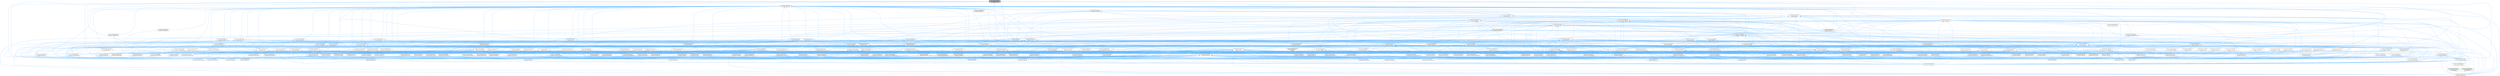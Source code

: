digraph "/home/runner/work/doxygen/doxygen/src/utf8.h"
{
 // INTERACTIVE_SVG=YES
 // LATEX_PDF_SIZE
  bgcolor="transparent";
  edge [fontname=Helvetica,fontsize=10,labelfontname=Helvetica,labelfontsize=10];
  node [fontname=Helvetica,fontsize=10,shape=box,height=0.2,width=0.4];
  Node1 [label="/home/runner/work/doxygen\l/doxygen/src/utf8.h",height=0.2,width=0.4,color="gray40", fillcolor="grey60", style="filled", fontcolor="black",tooltip="Various UTF8 related helper functions."];
  Node1 -> Node2 [dir="back",color="steelblue1",style="solid"];
  Node2 [label="/home/runner/work/doxygen\l/doxygen/src/definition.cpp",height=0.2,width=0.4,color="grey40", fillcolor="white", style="filled",URL="$d3/dea/definition_8cpp.html",tooltip=" "];
  Node1 -> Node3 [dir="back",color="steelblue1",style="solid"];
  Node3 [label="/home/runner/work/doxygen\l/doxygen/src/filename.h",height=0.2,width=0.4,color="grey40", fillcolor="white", style="filled",URL="$dc/dd6/filename_8h.html",tooltip=" "];
  Node3 -> Node4 [dir="back",color="steelblue1",style="solid"];
  Node4 [label="/home/runner/work/doxygen\l/doxygen/src/code.l",height=0.2,width=0.4,color="grey40", fillcolor="white", style="filled",URL="$da/d1f/code_8l.html",tooltip=" "];
  Node3 -> Node5 [dir="back",color="steelblue1",style="solid"];
  Node5 [label="/home/runner/work/doxygen\l/doxygen/src/context.cpp",height=0.2,width=0.4,color="grey40", fillcolor="white", style="filled",URL="$db/d12/context_8cpp.html",tooltip=" "];
  Node3 -> Node6 [dir="back",color="steelblue1",style="solid"];
  Node6 [label="/home/runner/work/doxygen\l/doxygen/src/defgen.cpp",height=0.2,width=0.4,color="grey40", fillcolor="white", style="filled",URL="$d3/d17/defgen_8cpp.html",tooltip=" "];
  Node3 -> Node7 [dir="back",color="steelblue1",style="solid"];
  Node7 [label="/home/runner/work/doxygen\l/doxygen/src/dirdef.cpp",height=0.2,width=0.4,color="grey40", fillcolor="white", style="filled",URL="$d8/d52/dirdef_8cpp.html",tooltip=" "];
  Node3 -> Node8 [dir="back",color="steelblue1",style="solid"];
  Node8 [label="/home/runner/work/doxygen\l/doxygen/src/docbookgen.cpp",height=0.2,width=0.4,color="grey40", fillcolor="white", style="filled",URL="$d8/d29/docbookgen_8cpp.html",tooltip=" "];
  Node3 -> Node9 [dir="back",color="steelblue1",style="solid"];
  Node9 [label="/home/runner/work/doxygen\l/doxygen/src/docbookvisitor.cpp",height=0.2,width=0.4,color="grey40", fillcolor="white", style="filled",URL="$dc/d05/docbookvisitor_8cpp.html",tooltip=" "];
  Node3 -> Node10 [dir="back",color="steelblue1",style="solid"];
  Node10 [label="/home/runner/work/doxygen\l/doxygen/src/doxygen.cpp",height=0.2,width=0.4,color="grey40", fillcolor="white", style="filled",URL="$dc/d98/doxygen_8cpp.html",tooltip=" "];
  Node3 -> Node11 [dir="back",color="steelblue1",style="solid"];
  Node11 [label="/home/runner/work/doxygen\l/doxygen/src/filedef.cpp",height=0.2,width=0.4,color="grey40", fillcolor="white", style="filled",URL="$d6/ddc/filedef_8cpp.html",tooltip=" "];
  Node3 -> Node12 [dir="back",color="steelblue1",style="solid"];
  Node12 [label="/home/runner/work/doxygen\l/doxygen/src/index.cpp",height=0.2,width=0.4,color="grey40", fillcolor="white", style="filled",URL="$db/d14/index_8cpp.html",tooltip="This file contains functions for the various index pages."];
  Node3 -> Node13 [dir="back",color="steelblue1",style="solid"];
  Node13 [label="/home/runner/work/doxygen\l/doxygen/src/latexgen.cpp",height=0.2,width=0.4,color="grey40", fillcolor="white", style="filled",URL="$d4/d42/latexgen_8cpp.html",tooltip=" "];
  Node3 -> Node14 [dir="back",color="steelblue1",style="solid"];
  Node14 [label="/home/runner/work/doxygen\l/doxygen/src/perlmodgen.cpp",height=0.2,width=0.4,color="grey40", fillcolor="white", style="filled",URL="$de/dd0/perlmodgen_8cpp.html",tooltip=" "];
  Node3 -> Node15 [dir="back",color="steelblue1",style="solid"];
  Node15 [label="/home/runner/work/doxygen\l/doxygen/src/rtfgen.cpp",height=0.2,width=0.4,color="grey40", fillcolor="white", style="filled",URL="$d0/d9c/rtfgen_8cpp.html",tooltip=" "];
  Node3 -> Node16 [dir="back",color="steelblue1",style="solid"];
  Node16 [label="/home/runner/work/doxygen\l/doxygen/src/searchindex_js.cpp",height=0.2,width=0.4,color="grey40", fillcolor="white", style="filled",URL="$d9/d2f/searchindex__js_8cpp.html",tooltip=" "];
  Node3 -> Node17 [dir="back",color="steelblue1",style="solid"];
  Node17 [label="/home/runner/work/doxygen\l/doxygen/src/tagreader.cpp",height=0.2,width=0.4,color="grey40", fillcolor="white", style="filled",URL="$d4/d7b/tagreader_8cpp.html",tooltip=" "];
  Node3 -> Node18 [dir="back",color="steelblue1",style="solid"];
  Node18 [label="/home/runner/work/doxygen\l/doxygen/src/util.cpp",height=0.2,width=0.4,color="grey40", fillcolor="white", style="filled",URL="$df/d2d/util_8cpp.html",tooltip=" "];
  Node3 -> Node19 [dir="back",color="steelblue1",style="solid"];
  Node19 [label="/home/runner/work/doxygen\l/doxygen/src/vhdldocgen.cpp",height=0.2,width=0.4,color="grey40", fillcolor="white", style="filled",URL="$de/dea/vhdldocgen_8cpp.html",tooltip=" "];
  Node3 -> Node20 [dir="back",color="steelblue1",style="solid"];
  Node20 [label="/home/runner/work/doxygen\l/doxygen/src/xmldocvisitor.cpp",height=0.2,width=0.4,color="grey40", fillcolor="white", style="filled",URL="$dd/db6/xmldocvisitor_8cpp.html",tooltip=" "];
  Node3 -> Node21 [dir="back",color="steelblue1",style="solid"];
  Node21 [label="/home/runner/work/doxygen\l/doxygen/src/xmlgen.cpp",height=0.2,width=0.4,color="grey40", fillcolor="white", style="filled",URL="$d0/dc3/xmlgen_8cpp.html",tooltip=" "];
  Node1 -> Node22 [dir="back",color="steelblue1",style="solid"];
  Node22 [label="/home/runner/work/doxygen\l/doxygen/src/htmlgen.cpp",height=0.2,width=0.4,color="grey40", fillcolor="white", style="filled",URL="$d8/d6e/htmlgen_8cpp.html",tooltip=" "];
  Node1 -> Node12 [dir="back",color="steelblue1",style="solid"];
  Node1 -> Node13 [dir="back",color="steelblue1",style="solid"];
  Node1 -> Node23 [dir="back",color="steelblue1",style="solid"];
  Node23 [label="/home/runner/work/doxygen\l/doxygen/src/mangen.cpp",height=0.2,width=0.4,color="grey40", fillcolor="white", style="filled",URL="$d7/de7/mangen_8cpp.html",tooltip=" "];
  Node1 -> Node24 [dir="back",color="steelblue1",style="solid"];
  Node24 [label="/home/runner/work/doxygen\l/doxygen/src/markdown.cpp",height=0.2,width=0.4,color="grey40", fillcolor="white", style="filled",URL="$de/d04/markdown_8cpp.html",tooltip=" "];
  Node1 -> Node25 [dir="back",color="steelblue1",style="solid"];
  Node25 [label="/home/runner/work/doxygen\l/doxygen/src/qcstring.h",height=0.2,width=0.4,color="grey40", fillcolor="white", style="filled",URL="$d7/d5c/qcstring_8h.html",tooltip=" "];
  Node25 -> Node26 [dir="back",color="steelblue1",style="solid"];
  Node26 [label="/home/runner/work/doxygen\l/doxygen/src/arguments.h",height=0.2,width=0.4,color="grey40", fillcolor="white", style="filled",URL="$df/d9b/arguments_8h.html",tooltip=" "];
  Node26 -> Node27 [dir="back",color="steelblue1",style="solid"];
  Node27 [label="/home/runner/work/doxygen\l/doxygen/src/arguments.cpp",height=0.2,width=0.4,color="grey40", fillcolor="white", style="filled",URL="$d4/dd4/arguments_8cpp.html",tooltip=" "];
  Node26 -> Node28 [dir="back",color="steelblue1",style="solid"];
  Node28 [label="/home/runner/work/doxygen\l/doxygen/src/classdef.cpp",height=0.2,width=0.4,color="grey40", fillcolor="white", style="filled",URL="$de/d89/classdef_8cpp.html",tooltip=" "];
  Node26 -> Node29 [dir="back",color="steelblue1",style="solid"];
  Node29 [label="/home/runner/work/doxygen\l/doxygen/src/classdef.h",height=0.2,width=0.4,color="grey40", fillcolor="white", style="filled",URL="$d1/da6/classdef_8h.html",tooltip=" "];
  Node29 -> Node28 [dir="back",color="steelblue1",style="solid"];
  Node29 -> Node30 [dir="back",color="steelblue1",style="solid"];
  Node30 [label="/home/runner/work/doxygen\l/doxygen/src/classlist.h",height=0.2,width=0.4,color="grey40", fillcolor="white", style="filled",URL="$d2/df8/classlist_8h.html",tooltip=" "];
  Node30 -> Node28 [dir="back",color="steelblue1",style="solid"];
  Node30 -> Node31 [dir="back",color="steelblue1",style="solid"];
  Node31 [label="/home/runner/work/doxygen\l/doxygen/src/classlist.cpp",height=0.2,width=0.4,color="grey40", fillcolor="white", style="filled",URL="$d6/d10/classlist_8cpp.html",tooltip=" "];
  Node30 -> Node4 [dir="back",color="steelblue1",style="solid"];
  Node30 -> Node5 [dir="back",color="steelblue1",style="solid"];
  Node30 -> Node6 [dir="back",color="steelblue1",style="solid"];
  Node30 -> Node32 [dir="back",color="steelblue1",style="solid"];
  Node32 [label="/home/runner/work/doxygen\l/doxygen/src/diagram.cpp",height=0.2,width=0.4,color="grey40", fillcolor="white", style="filled",URL="$da/d0d/diagram_8cpp.html",tooltip=" "];
  Node30 -> Node8 [dir="back",color="steelblue1",style="solid"];
  Node30 -> Node33 [dir="back",color="steelblue1",style="solid"];
  Node33 [label="/home/runner/work/doxygen\l/doxygen/src/docparser.cpp",height=0.2,width=0.4,color="grey40", fillcolor="white", style="filled",URL="$da/d17/docparser_8cpp.html",tooltip=" "];
  Node30 -> Node34 [dir="back",color="steelblue1",style="solid"];
  Node34 [label="/home/runner/work/doxygen\l/doxygen/src/dotgfxhierarchytable.cpp",height=0.2,width=0.4,color="grey40", fillcolor="white", style="filled",URL="$d4/d09/dotgfxhierarchytable_8cpp.html",tooltip=" "];
  Node30 -> Node35 [dir="back",color="steelblue1",style="solid"];
  Node35 [label="/home/runner/work/doxygen\l/doxygen/src/dotgroupcollaboration.cpp",height=0.2,width=0.4,color="grey40", fillcolor="white", style="filled",URL="$d1/d86/dotgroupcollaboration_8cpp.html",tooltip=" "];
  Node30 -> Node10 [dir="back",color="steelblue1",style="solid"];
  Node30 -> Node11 [dir="back",color="steelblue1",style="solid"];
  Node30 -> Node36 [dir="back",color="steelblue1",style="solid"];
  Node36 [label="/home/runner/work/doxygen\l/doxygen/src/fortrancode.l",height=0.2,width=0.4,color="grey40", fillcolor="white", style="filled",URL="$d9/d5b/fortrancode_8l.html",tooltip=" "];
  Node30 -> Node37 [dir="back",color="steelblue1",style="solid"];
  Node37 [label="/home/runner/work/doxygen\l/doxygen/src/groupdef.cpp",height=0.2,width=0.4,color="grey40", fillcolor="white", style="filled",URL="$d6/d42/groupdef_8cpp.html",tooltip=" "];
  Node30 -> Node12 [dir="back",color="steelblue1",style="solid"];
  Node30 -> Node13 [dir="back",color="steelblue1",style="solid"];
  Node30 -> Node38 [dir="back",color="steelblue1",style="solid"];
  Node38 [label="/home/runner/work/doxygen\l/doxygen/src/namespacedef.cpp",height=0.2,width=0.4,color="grey40", fillcolor="white", style="filled",URL="$d7/d1c/namespacedef_8cpp.html",tooltip=" "];
  Node30 -> Node14 [dir="back",color="steelblue1",style="solid"];
  Node30 -> Node39 [dir="back",color="steelblue1",style="solid"];
  Node39 [label="/home/runner/work/doxygen\l/doxygen/src/pycode.l",height=0.2,width=0.4,color="grey40", fillcolor="white", style="filled",URL="$d3/ded/pycode_8l.html",tooltip=" "];
  Node30 -> Node15 [dir="back",color="steelblue1",style="solid"];
  Node30 -> Node16 [dir="back",color="steelblue1",style="solid"];
  Node30 -> Node18 [dir="back",color="steelblue1",style="solid"];
  Node30 -> Node19 [dir="back",color="steelblue1",style="solid"];
  Node30 -> Node21 [dir="back",color="steelblue1",style="solid"];
  Node29 -> Node40 [dir="back",color="steelblue1",style="solid"];
  Node40 [label="/home/runner/work/doxygen\l/doxygen/src/context.h",height=0.2,width=0.4,color="grey40", fillcolor="white", style="filled",URL="$dc/d1e/context_8h.html",tooltip=" "];
  Node40 -> Node5 [dir="back",color="steelblue1",style="solid"];
  Node40 -> Node10 [dir="back",color="steelblue1",style="solid"];
  Node29 -> Node32 [dir="back",color="steelblue1",style="solid"];
  Node29 -> Node8 [dir="back",color="steelblue1",style="solid"];
  Node29 -> Node41 [dir="back",color="steelblue1",style="solid"];
  Node41 [label="/home/runner/work/doxygen\l/doxygen/src/docsets.cpp",height=0.2,width=0.4,color="grey40", fillcolor="white", style="filled",URL="$d7/d8f/docsets_8cpp.html",tooltip=" "];
  Node29 -> Node42 [dir="back",color="steelblue1",style="solid"];
  Node42 [label="/home/runner/work/doxygen\l/doxygen/src/dotclassgraph.h",height=0.2,width=0.4,color="grey40", fillcolor="white", style="filled",URL="$d5/d04/dotclassgraph_8h.html",tooltip=" "];
  Node42 -> Node28 [dir="back",color="steelblue1",style="solid"];
  Node42 -> Node5 [dir="back",color="steelblue1",style="solid"];
  Node42 -> Node6 [dir="back",color="steelblue1",style="solid"];
  Node42 -> Node8 [dir="back",color="steelblue1",style="solid"];
  Node42 -> Node43 [dir="back",color="steelblue1",style="solid"];
  Node43 [label="/home/runner/work/doxygen\l/doxygen/src/dotclassgraph.cpp",height=0.2,width=0.4,color="grey40", fillcolor="white", style="filled",URL="$d4/dcd/dotclassgraph_8cpp.html",tooltip=" "];
  Node42 -> Node22 [dir="back",color="steelblue1",style="solid"];
  Node42 -> Node13 [dir="back",color="steelblue1",style="solid"];
  Node42 -> Node15 [dir="back",color="steelblue1",style="solid"];
  Node42 -> Node21 [dir="back",color="steelblue1",style="solid"];
  Node29 -> Node44 [dir="back",color="steelblue1",style="solid"];
  Node44 [label="/home/runner/work/doxygen\l/doxygen/src/dotgfxhierarchytable.h",height=0.2,width=0.4,color="grey40", fillcolor="white", style="filled",URL="$d2/de7/dotgfxhierarchytable_8h.html",tooltip=" "];
  Node44 -> Node5 [dir="back",color="steelblue1",style="solid"];
  Node44 -> Node40 [dir="back",color="steelblue1",style="solid"];
  Node44 -> Node34 [dir="back",color="steelblue1",style="solid"];
  Node44 -> Node22 [dir="back",color="steelblue1",style="solid"];
  Node44 -> Node12 [dir="back",color="steelblue1",style="solid"];
  Node29 -> Node45 [dir="back",color="steelblue1",style="solid"];
  Node45 [label="/home/runner/work/doxygen\l/doxygen/src/dotnode.cpp",height=0.2,width=0.4,color="grey40", fillcolor="white", style="filled",URL="$df/d58/dotnode_8cpp.html",tooltip=" "];
  Node29 -> Node11 [dir="back",color="steelblue1",style="solid"];
  Node29 -> Node46 [dir="back",color="steelblue1",style="solid"];
  Node46 [label="/home/runner/work/doxygen\l/doxygen/src/ftvhelp.cpp",height=0.2,width=0.4,color="grey40", fillcolor="white", style="filled",URL="$db/d41/ftvhelp_8cpp.html",tooltip=" "];
  Node29 -> Node37 [dir="back",color="steelblue1",style="solid"];
  Node29 -> Node47 [dir="back",color="steelblue1",style="solid"];
  Node47 [label="/home/runner/work/doxygen\l/doxygen/src/memberdef.h",height=0.2,width=0.4,color="grey40", fillcolor="white", style="filled",URL="$d4/d46/memberdef_8h.html",tooltip=" "];
  Node47 -> Node8 [dir="back",color="steelblue1",style="solid"];
  Node47 -> Node41 [dir="back",color="steelblue1",style="solid"];
  Node47 -> Node48 [dir="back",color="steelblue1",style="solid"];
  Node48 [label="/home/runner/work/doxygen\l/doxygen/src/dotcallgraph.h",height=0.2,width=0.4,color="grey40", fillcolor="white", style="filled",URL="$dc/dcf/dotcallgraph_8h.html",tooltip=" "];
  Node48 -> Node5 [dir="back",color="steelblue1",style="solid"];
  Node48 -> Node8 [dir="back",color="steelblue1",style="solid"];
  Node48 -> Node49 [dir="back",color="steelblue1",style="solid"];
  Node49 [label="/home/runner/work/doxygen\l/doxygen/src/dotcallgraph.cpp",height=0.2,width=0.4,color="grey40", fillcolor="white", style="filled",URL="$d4/dd5/dotcallgraph_8cpp.html",tooltip=" "];
  Node48 -> Node22 [dir="back",color="steelblue1",style="solid"];
  Node48 -> Node13 [dir="back",color="steelblue1",style="solid"];
  Node48 -> Node50 [dir="back",color="steelblue1",style="solid"];
  Node50 [label="/home/runner/work/doxygen\l/doxygen/src/memberdef.cpp",height=0.2,width=0.4,color="grey40", fillcolor="white", style="filled",URL="$d0/d72/memberdef_8cpp.html",tooltip=" "];
  Node48 -> Node15 [dir="back",color="steelblue1",style="solid"];
  Node47 -> Node11 [dir="back",color="steelblue1",style="solid"];
  Node47 -> Node51 [dir="back",color="steelblue1",style="solid"];
  Node51 [label="/home/runner/work/doxygen\l/doxygen/src/htmldocvisitor.cpp",height=0.2,width=0.4,color="grey40", fillcolor="white", style="filled",URL="$da/db0/htmldocvisitor_8cpp.html",tooltip=" "];
  Node47 -> Node52 [dir="back",color="steelblue1",style="solid"];
  Node52 [label="/home/runner/work/doxygen\l/doxygen/src/htmlhelp.cpp",height=0.2,width=0.4,color="grey40", fillcolor="white", style="filled",URL="$d3/d4b/htmlhelp_8cpp.html",tooltip=" "];
  Node47 -> Node50 [dir="back",color="steelblue1",style="solid"];
  Node47 -> Node53 [dir="back",color="steelblue1",style="solid"];
  Node53 [label="/home/runner/work/doxygen\l/doxygen/src/memberlist.h",height=0.2,width=0.4,color="grey40", fillcolor="white", style="filled",URL="$dd/d78/memberlist_8h.html",tooltip=" "];
  Node53 -> Node28 [dir="back",color="steelblue1",style="solid"];
  Node53 -> Node40 [dir="back",color="steelblue1",style="solid"];
  Node53 -> Node6 [dir="back",color="steelblue1",style="solid"];
  Node53 -> Node2 [dir="back",color="steelblue1",style="solid"];
  Node53 -> Node8 [dir="back",color="steelblue1",style="solid"];
  Node53 -> Node49 [dir="back",color="steelblue1",style="solid"];
  Node53 -> Node45 [dir="back",color="steelblue1",style="solid"];
  Node53 -> Node10 [dir="back",color="steelblue1",style="solid"];
  Node53 -> Node54 [dir="back",color="steelblue1",style="solid"];
  Node54 [label="/home/runner/work/doxygen\l/doxygen/src/doxygen.h",height=0.2,width=0.4,color="grey40", fillcolor="white", style="filled",URL="$d1/da1/doxygen_8h.html",tooltip=" "];
  Node54 -> Node28 [dir="back",color="steelblue1",style="solid"];
  Node54 -> Node31 [dir="back",color="steelblue1",style="solid"];
  Node54 -> Node4 [dir="back",color="steelblue1",style="solid"];
  Node54 -> Node55 [dir="back",color="steelblue1",style="solid"];
  Node55 [label="/home/runner/work/doxygen\l/doxygen/src/commentcnv.l",height=0.2,width=0.4,color="grey40", fillcolor="white", style="filled",URL="$d0/d47/commentcnv_8l.html",tooltip=" "];
  Node54 -> Node56 [dir="back",color="steelblue1",style="solid"];
  Node56 [label="/home/runner/work/doxygen\l/doxygen/src/commentscan.l",height=0.2,width=0.4,color="grey40", fillcolor="white", style="filled",URL="$d7/d5f/commentscan_8l.html",tooltip=" "];
  Node54 -> Node57 [dir="back",color="steelblue1",style="solid"];
  Node57 [label="/home/runner/work/doxygen\l/doxygen/src/conceptdef.cpp",height=0.2,width=0.4,color="grey40", fillcolor="white", style="filled",URL="$d8/d0a/conceptdef_8cpp.html",tooltip=" "];
  Node54 -> Node5 [dir="back",color="steelblue1",style="solid"];
  Node54 -> Node6 [dir="back",color="steelblue1",style="solid"];
  Node54 -> Node2 [dir="back",color="steelblue1",style="solid"];
  Node54 -> Node32 [dir="back",color="steelblue1",style="solid"];
  Node54 -> Node7 [dir="back",color="steelblue1",style="solid"];
  Node54 -> Node8 [dir="back",color="steelblue1",style="solid"];
  Node54 -> Node9 [dir="back",color="steelblue1",style="solid"];
  Node54 -> Node58 [dir="back",color="steelblue1",style="solid"];
  Node58 [label="/home/runner/work/doxygen\l/doxygen/src/docgroup.cpp",height=0.2,width=0.4,color="grey40", fillcolor="white", style="filled",URL="$d3/d36/docgroup_8cpp.html",tooltip=" "];
  Node54 -> Node59 [dir="back",color="steelblue1",style="solid"];
  Node59 [label="/home/runner/work/doxygen\l/doxygen/src/docnode.cpp",height=0.2,width=0.4,color="grey40", fillcolor="white", style="filled",URL="$d0/d2b/docnode_8cpp.html",tooltip=" "];
  Node54 -> Node33 [dir="back",color="steelblue1",style="solid"];
  Node54 -> Node41 [dir="back",color="steelblue1",style="solid"];
  Node54 -> Node60 [dir="back",color="steelblue1",style="solid"];
  Node60 [label="/home/runner/work/doxygen\l/doxygen/src/doctokenizer.l",height=0.2,width=0.4,color="grey40", fillcolor="white", style="filled",URL="$d1/d39/doctokenizer_8l.html",tooltip=" "];
  Node54 -> Node61 [dir="back",color="steelblue1",style="solid"];
  Node61 [label="/home/runner/work/doxygen\l/doxygen/src/docvisitor.cpp",height=0.2,width=0.4,color="grey40", fillcolor="white", style="filled",URL="$da/d39/docvisitor_8cpp.html",tooltip=" "];
  Node54 -> Node62 [dir="back",color="steelblue1",style="solid"];
  Node62 [label="/home/runner/work/doxygen\l/doxygen/src/dot.cpp",height=0.2,width=0.4,color="grey40", fillcolor="white", style="filled",URL="$de/daa/dot_8cpp.html",tooltip=" "];
  Node54 -> Node63 [dir="back",color="steelblue1",style="solid"];
  Node63 [label="/home/runner/work/doxygen\l/doxygen/src/dot.h",height=0.2,width=0.4,color="grey40", fillcolor="white", style="filled",URL="$d6/d4a/dot_8h.html",tooltip=" "];
  Node63 -> Node28 [dir="back",color="steelblue1",style="solid"];
  Node63 -> Node5 [dir="back",color="steelblue1",style="solid"];
  Node63 -> Node6 [dir="back",color="steelblue1",style="solid"];
  Node63 -> Node7 [dir="back",color="steelblue1",style="solid"];
  Node63 -> Node8 [dir="back",color="steelblue1",style="solid"];
  Node63 -> Node9 [dir="back",color="steelblue1",style="solid"];
  Node63 -> Node62 [dir="back",color="steelblue1",style="solid"];
  Node63 -> Node64 [dir="back",color="steelblue1",style="solid"];
  Node64 [label="/home/runner/work/doxygen\l/doxygen/src/dotfilepatcher.cpp",height=0.2,width=0.4,color="grey40", fillcolor="white", style="filled",URL="$d9/d92/dotfilepatcher_8cpp.html",tooltip=" "];
  Node63 -> Node65 [dir="back",color="steelblue1",style="solid"];
  Node65 [label="/home/runner/work/doxygen\l/doxygen/src/dotgraph.cpp",height=0.2,width=0.4,color="grey40", fillcolor="white", style="filled",URL="$de/d45/dotgraph_8cpp.html",tooltip=" "];
  Node63 -> Node66 [dir="back",color="steelblue1",style="solid"];
  Node66 [label="/home/runner/work/doxygen\l/doxygen/src/dotlegendgraph.cpp",height=0.2,width=0.4,color="grey40", fillcolor="white", style="filled",URL="$d4/d33/dotlegendgraph_8cpp.html",tooltip=" "];
  Node63 -> Node67 [dir="back",color="steelblue1",style="solid"];
  Node67 [label="/home/runner/work/doxygen\l/doxygen/src/dotrunner.cpp",height=0.2,width=0.4,color="grey40", fillcolor="white", style="filled",URL="$d1/dfe/dotrunner_8cpp.html",tooltip=" "];
  Node63 -> Node10 [dir="back",color="steelblue1",style="solid"];
  Node63 -> Node11 [dir="back",color="steelblue1",style="solid"];
  Node63 -> Node37 [dir="back",color="steelblue1",style="solid"];
  Node63 -> Node51 [dir="back",color="steelblue1",style="solid"];
  Node63 -> Node22 [dir="back",color="steelblue1",style="solid"];
  Node63 -> Node12 [dir="back",color="steelblue1",style="solid"];
  Node63 -> Node68 [dir="back",color="steelblue1",style="solid"];
  Node68 [label="/home/runner/work/doxygen\l/doxygen/src/latexdocvisitor.cpp",height=0.2,width=0.4,color="grey40", fillcolor="white", style="filled",URL="$d1/d4e/latexdocvisitor_8cpp.html",tooltip=" "];
  Node63 -> Node13 [dir="back",color="steelblue1",style="solid"];
  Node63 -> Node69 [dir="back",color="steelblue1",style="solid"];
  Node69 [label="/home/runner/work/doxygen\l/doxygen/src/mandocvisitor.cpp",height=0.2,width=0.4,color="grey40", fillcolor="white", style="filled",URL="$d8/dde/mandocvisitor_8cpp.html",tooltip=" "];
  Node63 -> Node50 [dir="back",color="steelblue1",style="solid"];
  Node63 -> Node70 [dir="back",color="steelblue1",style="solid"];
  Node70 [label="/home/runner/work/doxygen\l/doxygen/src/rtfdocvisitor.cpp",height=0.2,width=0.4,color="grey40", fillcolor="white", style="filled",URL="$de/d9a/rtfdocvisitor_8cpp.html",tooltip=" "];
  Node63 -> Node15 [dir="back",color="steelblue1",style="solid"];
  Node63 -> Node20 [dir="back",color="steelblue1",style="solid"];
  Node63 -> Node21 [dir="back",color="steelblue1",style="solid"];
  Node54 -> Node71 [dir="back",color="steelblue1",style="solid"];
  Node71 [label="/home/runner/work/doxygen\l/doxygen/src/dotdirdeps.cpp",height=0.2,width=0.4,color="grey40", fillcolor="white", style="filled",URL="$da/d45/dotdirdeps_8cpp.html",tooltip=" "];
  Node54 -> Node64 [dir="back",color="steelblue1",style="solid"];
  Node54 -> Node34 [dir="back",color="steelblue1",style="solid"];
  Node54 -> Node65 [dir="back",color="steelblue1",style="solid"];
  Node54 -> Node35 [dir="back",color="steelblue1",style="solid"];
  Node54 -> Node66 [dir="back",color="steelblue1",style="solid"];
  Node54 -> Node45 [dir="back",color="steelblue1",style="solid"];
  Node54 -> Node67 [dir="back",color="steelblue1",style="solid"];
  Node54 -> Node10 [dir="back",color="steelblue1",style="solid"];
  Node54 -> Node72 [dir="back",color="steelblue1",style="solid"];
  Node72 [label="/home/runner/work/doxygen\l/doxygen/src/eclipsehelp.cpp",height=0.2,width=0.4,color="grey40", fillcolor="white", style="filled",URL="$d8/d56/eclipsehelp_8cpp.html",tooltip=" "];
  Node54 -> Node73 [dir="back",color="steelblue1",style="solid"];
  Node73 [label="/home/runner/work/doxygen\l/doxygen/src/entry.cpp",height=0.2,width=0.4,color="grey40", fillcolor="white", style="filled",URL="$d2/dd2/entry_8cpp.html",tooltip=" "];
  Node54 -> Node11 [dir="back",color="steelblue1",style="solid"];
  Node54 -> Node74 [dir="back",color="steelblue1",style="solid"];
  Node74 [label="/home/runner/work/doxygen\l/doxygen/src/formula.cpp",height=0.2,width=0.4,color="grey40", fillcolor="white", style="filled",URL="$d7/d5b/formula_8cpp.html",tooltip=" "];
  Node54 -> Node36 [dir="back",color="steelblue1",style="solid"];
  Node54 -> Node75 [dir="back",color="steelblue1",style="solid"];
  Node75 [label="/home/runner/work/doxygen\l/doxygen/src/fortranscanner.l",height=0.2,width=0.4,color="grey40", fillcolor="white", style="filled",URL="$dd/d00/fortranscanner_8l.html",tooltip=" "];
  Node54 -> Node46 [dir="back",color="steelblue1",style="solid"];
  Node54 -> Node37 [dir="back",color="steelblue1",style="solid"];
  Node54 -> Node51 [dir="back",color="steelblue1",style="solid"];
  Node54 -> Node22 [dir="back",color="steelblue1",style="solid"];
  Node54 -> Node52 [dir="back",color="steelblue1",style="solid"];
  Node54 -> Node12 [dir="back",color="steelblue1",style="solid"];
  Node54 -> Node68 [dir="back",color="steelblue1",style="solid"];
  Node54 -> Node13 [dir="back",color="steelblue1",style="solid"];
  Node54 -> Node76 [dir="back",color="steelblue1",style="solid"];
  Node76 [label="/home/runner/work/doxygen\l/doxygen/src/layout.cpp",height=0.2,width=0.4,color="grey40", fillcolor="white", style="filled",URL="$db/d16/layout_8cpp.html",tooltip=" "];
  Node54 -> Node77 [dir="back",color="steelblue1",style="solid"];
  Node77 [label="/home/runner/work/doxygen\l/doxygen/src/lexcode.l",height=0.2,width=0.4,color="grey40", fillcolor="white", style="filled",URL="$d0/d7e/lexcode_8l.html",tooltip=" "];
  Node54 -> Node78 [dir="back",color="steelblue1",style="solid"];
  Node78 [label="/home/runner/work/doxygen\l/doxygen/src/main.cpp",height=0.2,width=0.4,color="grey40", fillcolor="white", style="filled",URL="$df/d0a/main_8cpp.html",tooltip="main entry point for doxygen"];
  Node54 -> Node69 [dir="back",color="steelblue1",style="solid"];
  Node54 -> Node23 [dir="back",color="steelblue1",style="solid"];
  Node54 -> Node24 [dir="back",color="steelblue1",style="solid"];
  Node54 -> Node50 [dir="back",color="steelblue1",style="solid"];
  Node54 -> Node79 [dir="back",color="steelblue1",style="solid"];
  Node79 [label="/home/runner/work/doxygen\l/doxygen/src/membergroup.cpp",height=0.2,width=0.4,color="grey40", fillcolor="white", style="filled",URL="$d6/d18/membergroup_8cpp.html",tooltip=" "];
  Node54 -> Node80 [dir="back",color="steelblue1",style="solid"];
  Node80 [label="/home/runner/work/doxygen\l/doxygen/src/memberlist.cpp",height=0.2,width=0.4,color="grey40", fillcolor="white", style="filled",URL="$d0/d14/memberlist_8cpp.html",tooltip=" "];
  Node54 -> Node81 [dir="back",color="steelblue1",style="solid"];
  Node81 [label="/home/runner/work/doxygen\l/doxygen/src/message.cpp",height=0.2,width=0.4,color="grey40", fillcolor="white", style="filled",URL="$d8/d6a/message_8cpp.html",tooltip=" "];
  Node54 -> Node82 [dir="back",color="steelblue1",style="solid"];
  Node82 [label="/home/runner/work/doxygen\l/doxygen/src/msc.cpp",height=0.2,width=0.4,color="grey40", fillcolor="white", style="filled",URL="$db/d33/msc_8cpp.html",tooltip=" "];
  Node54 -> Node38 [dir="back",color="steelblue1",style="solid"];
  Node54 -> Node83 [dir="back",color="steelblue1",style="solid"];
  Node83 [label="/home/runner/work/doxygen\l/doxygen/src/outputgen.cpp",height=0.2,width=0.4,color="grey40", fillcolor="white", style="filled",URL="$d0/d17/outputgen_8cpp.html",tooltip=" "];
  Node54 -> Node84 [dir="back",color="steelblue1",style="solid"];
  Node84 [label="/home/runner/work/doxygen\l/doxygen/src/outputlist.cpp",height=0.2,width=0.4,color="grey40", fillcolor="white", style="filled",URL="$db/dd8/outputlist_8cpp.html",tooltip=" "];
  Node54 -> Node85 [dir="back",color="steelblue1",style="solid"];
  Node85 [label="/home/runner/work/doxygen\l/doxygen/src/outputlist.h",height=0.2,width=0.4,color="grey40", fillcolor="white", style="filled",URL="$d2/db9/outputlist_8h.html",tooltip=" "];
  Node85 -> Node28 [dir="back",color="steelblue1",style="solid"];
  Node85 -> Node31 [dir="back",color="steelblue1",style="solid"];
  Node85 -> Node4 [dir="back",color="steelblue1",style="solid"];
  Node85 -> Node57 [dir="back",color="steelblue1",style="solid"];
  Node85 -> Node2 [dir="back",color="steelblue1",style="solid"];
  Node85 -> Node7 [dir="back",color="steelblue1",style="solid"];
  Node85 -> Node10 [dir="back",color="steelblue1",style="solid"];
  Node85 -> Node11 [dir="back",color="steelblue1",style="solid"];
  Node85 -> Node36 [dir="back",color="steelblue1",style="solid"];
  Node85 -> Node37 [dir="back",color="steelblue1",style="solid"];
  Node85 -> Node12 [dir="back",color="steelblue1",style="solid"];
  Node85 -> Node50 [dir="back",color="steelblue1",style="solid"];
  Node85 -> Node79 [dir="back",color="steelblue1",style="solid"];
  Node85 -> Node80 [dir="back",color="steelblue1",style="solid"];
  Node85 -> Node38 [dir="back",color="steelblue1",style="solid"];
  Node85 -> Node84 [dir="back",color="steelblue1",style="solid"];
  Node85 -> Node86 [dir="back",color="steelblue1",style="solid"];
  Node86 [label="/home/runner/work/doxygen\l/doxygen/src/pagedef.cpp",height=0.2,width=0.4,color="grey40", fillcolor="white", style="filled",URL="$d9/db4/pagedef_8cpp.html",tooltip=" "];
  Node85 -> Node39 [dir="back",color="steelblue1",style="solid"];
  Node85 -> Node87 [dir="back",color="steelblue1",style="solid"];
  Node87 [label="/home/runner/work/doxygen\l/doxygen/src/sqlcode.l",height=0.2,width=0.4,color="grey40", fillcolor="white", style="filled",URL="$d2/dda/sqlcode_8l.html",tooltip=" "];
  Node85 -> Node18 [dir="back",color="steelblue1",style="solid"];
  Node85 -> Node88 [dir="back",color="steelblue1",style="solid"];
  Node88 [label="/home/runner/work/doxygen\l/doxygen/src/vhdlcode.l",height=0.2,width=0.4,color="grey40", fillcolor="white", style="filled",URL="$d5/d6a/vhdlcode_8l.html",tooltip=" "];
  Node85 -> Node19 [dir="back",color="steelblue1",style="solid"];
  Node85 -> Node89 [dir="back",color="steelblue1",style="solid"];
  Node89 [label="/home/runner/work/doxygen\l/doxygen/src/vhdljjparser.cpp",height=0.2,width=0.4,color="grey40", fillcolor="white", style="filled",URL="$d1/d86/vhdljjparser_8cpp.html",tooltip=" "];
  Node85 -> Node90 [dir="back",color="steelblue1",style="solid"];
  Node90 [label="/home/runner/work/doxygen\l/doxygen/src/xmlcode.l",height=0.2,width=0.4,color="grey40", fillcolor="white", style="filled",URL="$dc/dc1/xmlcode_8l.html",tooltip=" "];
  Node54 -> Node86 [dir="back",color="steelblue1",style="solid"];
  Node54 -> Node14 [dir="back",color="steelblue1",style="solid"];
  Node54 -> Node91 [dir="back",color="steelblue1",style="solid"];
  Node91 [label="/home/runner/work/doxygen\l/doxygen/src/plantuml.cpp",height=0.2,width=0.4,color="grey40", fillcolor="white", style="filled",URL="$d7/d5b/plantuml_8cpp.html",tooltip=" "];
  Node54 -> Node92 [dir="back",color="steelblue1",style="solid"];
  Node92 [label="/home/runner/work/doxygen\l/doxygen/src/pre.l",height=0.2,width=0.4,color="grey40", fillcolor="white", style="filled",URL="$d0/da7/pre_8l.html",tooltip=" "];
  Node54 -> Node39 [dir="back",color="steelblue1",style="solid"];
  Node54 -> Node93 [dir="back",color="steelblue1",style="solid"];
  Node93 [label="/home/runner/work/doxygen\l/doxygen/src/pyscanner.l",height=0.2,width=0.4,color="grey40", fillcolor="white", style="filled",URL="$de/d2b/pyscanner_8l.html",tooltip=" "];
  Node54 -> Node94 [dir="back",color="steelblue1",style="solid"];
  Node94 [label="/home/runner/work/doxygen\l/doxygen/src/qhp.cpp",height=0.2,width=0.4,color="grey40", fillcolor="white", style="filled",URL="$d9/d45/qhp_8cpp.html",tooltip=" "];
  Node54 -> Node70 [dir="back",color="steelblue1",style="solid"];
  Node54 -> Node15 [dir="back",color="steelblue1",style="solid"];
  Node54 -> Node95 [dir="back",color="steelblue1",style="solid"];
  Node95 [label="/home/runner/work/doxygen\l/doxygen/src/scanner.l",height=0.2,width=0.4,color="grey40", fillcolor="white", style="filled",URL="$da/d11/scanner_8l.html",tooltip=" "];
  Node54 -> Node96 [dir="back",color="steelblue1",style="solid"];
  Node96 [label="/home/runner/work/doxygen\l/doxygen/src/searchindex.cpp",height=0.2,width=0.4,color="grey40", fillcolor="white", style="filled",URL="$d7/d79/searchindex_8cpp.html",tooltip=" "];
  Node54 -> Node16 [dir="back",color="steelblue1",style="solid"];
  Node54 -> Node87 [dir="back",color="steelblue1",style="solid"];
  Node54 -> Node97 [dir="back",color="steelblue1",style="solid"];
  Node97 [label="/home/runner/work/doxygen\l/doxygen/src/symbolresolver.cpp",height=0.2,width=0.4,color="grey40", fillcolor="white", style="filled",URL="$d2/d99/symbolresolver_8cpp.html",tooltip=" "];
  Node54 -> Node17 [dir="back",color="steelblue1",style="solid"];
  Node54 -> Node98 [dir="back",color="steelblue1",style="solid"];
  Node98 [label="/home/runner/work/doxygen\l/doxygen/src/tooltip.cpp",height=0.2,width=0.4,color="grey40", fillcolor="white", style="filled",URL="$d7/d56/tooltip_8cpp.html",tooltip=" "];
  Node54 -> Node18 [dir="back",color="steelblue1",style="solid"];
  Node54 -> Node88 [dir="back",color="steelblue1",style="solid"];
  Node54 -> Node19 [dir="back",color="steelblue1",style="solid"];
  Node54 -> Node89 [dir="back",color="steelblue1",style="solid"];
  Node54 -> Node90 [dir="back",color="steelblue1",style="solid"];
  Node54 -> Node20 [dir="back",color="steelblue1",style="solid"];
  Node54 -> Node21 [dir="back",color="steelblue1",style="solid"];
  Node53 -> Node11 [dir="back",color="steelblue1",style="solid"];
  Node53 -> Node99 [dir="back",color="steelblue1",style="solid"];
  Node99 [label="/home/runner/work/doxygen\l/doxygen/src/filedef.h",height=0.2,width=0.4,color="grey40", fillcolor="white", style="filled",URL="$d4/d3a/filedef_8h.html",tooltip=" "];
  Node99 -> Node28 [dir="back",color="steelblue1",style="solid"];
  Node99 -> Node4 [dir="back",color="steelblue1",style="solid"];
  Node99 -> Node100 [dir="back",color="steelblue1",style="solid"];
  Node100 [label="/home/runner/work/doxygen\l/doxygen/src/conceptdef.h",height=0.2,width=0.4,color="grey40", fillcolor="white", style="filled",URL="$da/df1/conceptdef_8h.html",tooltip=" "];
  Node100 -> Node57 [dir="back",color="steelblue1",style="solid"];
  Node100 -> Node10 [dir="back",color="steelblue1",style="solid"];
  Node100 -> Node11 [dir="back",color="steelblue1",style="solid"];
  Node100 -> Node38 [dir="back",color="steelblue1",style="solid"];
  Node100 -> Node101 [dir="back",color="steelblue1",style="solid"];
  Node101 [label="/home/runner/work/doxygen\l/doxygen/src/util.h",height=0.2,width=0.4,color="grey40", fillcolor="white", style="filled",URL="$d8/d3c/util_8h.html",tooltip="A bunch of utility functions."];
  Node101 -> Node102 [dir="back",color="steelblue1",style="solid"];
  Node102 [label="/home/runner/work/doxygen\l/doxygen/src/cite.cpp",height=0.2,width=0.4,color="grey40", fillcolor="white", style="filled",URL="$d5/d0b/cite_8cpp.html",tooltip=" "];
  Node101 -> Node28 [dir="back",color="steelblue1",style="solid"];
  Node101 -> Node31 [dir="back",color="steelblue1",style="solid"];
  Node101 -> Node4 [dir="back",color="steelblue1",style="solid"];
  Node101 -> Node55 [dir="back",color="steelblue1",style="solid"];
  Node101 -> Node56 [dir="back",color="steelblue1",style="solid"];
  Node101 -> Node57 [dir="back",color="steelblue1",style="solid"];
  Node101 -> Node5 [dir="back",color="steelblue1",style="solid"];
  Node101 -> Node103 [dir="back",color="steelblue1",style="solid"];
  Node103 [label="/home/runner/work/doxygen\l/doxygen/src/declinfo.l",height=0.2,width=0.4,color="grey40", fillcolor="white", style="filled",URL="$d8/d0f/declinfo_8l.html",tooltip=" "];
  Node101 -> Node104 [dir="back",color="steelblue1",style="solid"];
  Node104 [label="/home/runner/work/doxygen\l/doxygen/src/defargs.l",height=0.2,width=0.4,color="grey40", fillcolor="white", style="filled",URL="$de/df3/defargs_8l.html",tooltip=" "];
  Node101 -> Node6 [dir="back",color="steelblue1",style="solid"];
  Node101 -> Node2 [dir="back",color="steelblue1",style="solid"];
  Node101 -> Node105 [dir="back",color="steelblue1",style="solid"];
  Node105 [label="/home/runner/work/doxygen\l/doxygen/src/dia.cpp",height=0.2,width=0.4,color="grey40", fillcolor="white", style="filled",URL="$d1/df5/dia_8cpp.html",tooltip=" "];
  Node101 -> Node32 [dir="back",color="steelblue1",style="solid"];
  Node101 -> Node7 [dir="back",color="steelblue1",style="solid"];
  Node101 -> Node8 [dir="back",color="steelblue1",style="solid"];
  Node101 -> Node9 [dir="back",color="steelblue1",style="solid"];
  Node101 -> Node58 [dir="back",color="steelblue1",style="solid"];
  Node101 -> Node59 [dir="back",color="steelblue1",style="solid"];
  Node101 -> Node33 [dir="back",color="steelblue1",style="solid"];
  Node101 -> Node41 [dir="back",color="steelblue1",style="solid"];
  Node101 -> Node61 [dir="back",color="steelblue1",style="solid"];
  Node101 -> Node62 [dir="back",color="steelblue1",style="solid"];
  Node101 -> Node49 [dir="back",color="steelblue1",style="solid"];
  Node101 -> Node43 [dir="back",color="steelblue1",style="solid"];
  Node101 -> Node71 [dir="back",color="steelblue1",style="solid"];
  Node101 -> Node64 [dir="back",color="steelblue1",style="solid"];
  Node101 -> Node34 [dir="back",color="steelblue1",style="solid"];
  Node101 -> Node65 [dir="back",color="steelblue1",style="solid"];
  Node101 -> Node35 [dir="back",color="steelblue1",style="solid"];
  Node101 -> Node106 [dir="back",color="steelblue1",style="solid"];
  Node106 [label="/home/runner/work/doxygen\l/doxygen/src/dotincldepgraph.cpp",height=0.2,width=0.4,color="grey40", fillcolor="white", style="filled",URL="$da/d57/dotincldepgraph_8cpp.html",tooltip=" "];
  Node101 -> Node66 [dir="back",color="steelblue1",style="solid"];
  Node101 -> Node45 [dir="back",color="steelblue1",style="solid"];
  Node101 -> Node67 [dir="back",color="steelblue1",style="solid"];
  Node101 -> Node10 [dir="back",color="steelblue1",style="solid"];
  Node101 -> Node72 [dir="back",color="steelblue1",style="solid"];
  Node101 -> Node107 [dir="back",color="steelblue1",style="solid"];
  Node107 [label="/home/runner/work/doxygen\l/doxygen/src/emoji.cpp",height=0.2,width=0.4,color="grey40", fillcolor="white", style="filled",URL="$d2/d38/emoji_8cpp.html",tooltip=" "];
  Node101 -> Node73 [dir="back",color="steelblue1",style="solid"];
  Node101 -> Node11 [dir="back",color="steelblue1",style="solid"];
  Node101 -> Node3 [dir="back",color="steelblue1",style="solid"];
  Node101 -> Node74 [dir="back",color="steelblue1",style="solid"];
  Node101 -> Node36 [dir="back",color="steelblue1",style="solid"];
  Node101 -> Node75 [dir="back",color="steelblue1",style="solid"];
  Node101 -> Node46 [dir="back",color="steelblue1",style="solid"];
  Node101 -> Node37 [dir="back",color="steelblue1",style="solid"];
  Node101 -> Node108 [dir="back",color="steelblue1",style="solid"];
  Node108 [label="/home/runner/work/doxygen\l/doxygen/src/htags.cpp",height=0.2,width=0.4,color="grey40", fillcolor="white", style="filled",URL="$d9/db7/htags_8cpp.html",tooltip=" "];
  Node101 -> Node51 [dir="back",color="steelblue1",style="solid"];
  Node101 -> Node22 [dir="back",color="steelblue1",style="solid"];
  Node101 -> Node52 [dir="back",color="steelblue1",style="solid"];
  Node101 -> Node12 [dir="back",color="steelblue1",style="solid"];
  Node101 -> Node109 [dir="back",color="steelblue1",style="solid"];
  Node109 [label="/home/runner/work/doxygen\l/doxygen/src/language.cpp",height=0.2,width=0.4,color="grey40", fillcolor="white", style="filled",URL="$d2/d48/language_8cpp.html",tooltip=" "];
  Node101 -> Node68 [dir="back",color="steelblue1",style="solid"];
  Node101 -> Node13 [dir="back",color="steelblue1",style="solid"];
  Node101 -> Node76 [dir="back",color="steelblue1",style="solid"];
  Node101 -> Node110 [dir="back",color="steelblue1",style="solid"];
  Node110 [label="/home/runner/work/doxygen\l/doxygen/src/lexscanner.l",height=0.2,width=0.4,color="grey40", fillcolor="white", style="filled",URL="$d4/d7d/lexscanner_8l.html",tooltip=" "];
  Node101 -> Node69 [dir="back",color="steelblue1",style="solid"];
  Node101 -> Node23 [dir="back",color="steelblue1",style="solid"];
  Node101 -> Node24 [dir="back",color="steelblue1",style="solid"];
  Node101 -> Node50 [dir="back",color="steelblue1",style="solid"];
  Node101 -> Node79 [dir="back",color="steelblue1",style="solid"];
  Node101 -> Node80 [dir="back",color="steelblue1",style="solid"];
  Node101 -> Node82 [dir="back",color="steelblue1",style="solid"];
  Node101 -> Node38 [dir="back",color="steelblue1",style="solid"];
  Node101 -> Node86 [dir="back",color="steelblue1",style="solid"];
  Node101 -> Node14 [dir="back",color="steelblue1",style="solid"];
  Node101 -> Node91 [dir="back",color="steelblue1",style="solid"];
  Node101 -> Node111 [dir="back",color="steelblue1",style="solid"];
  Node111 [label="/home/runner/work/doxygen\l/doxygen/src/portable.cpp",height=0.2,width=0.4,color="grey40", fillcolor="white", style="filled",URL="$d0/d1c/portable_8cpp.html",tooltip=" "];
  Node101 -> Node92 [dir="back",color="steelblue1",style="solid"];
  Node101 -> Node39 [dir="back",color="steelblue1",style="solid"];
  Node101 -> Node93 [dir="back",color="steelblue1",style="solid"];
  Node101 -> Node94 [dir="back",color="steelblue1",style="solid"];
  Node101 -> Node112 [dir="back",color="steelblue1",style="solid"];
  Node112 [label="/home/runner/work/doxygen\l/doxygen/src/reflist.cpp",height=0.2,width=0.4,color="grey40", fillcolor="white", style="filled",URL="$d4/d09/reflist_8cpp.html",tooltip=" "];
  Node101 -> Node113 [dir="back",color="steelblue1",style="solid"];
  Node113 [label="/home/runner/work/doxygen\l/doxygen/src/resourcemgr.cpp",height=0.2,width=0.4,color="grey40", fillcolor="white", style="filled",URL="$d6/dde/resourcemgr_8cpp.html",tooltip=" "];
  Node101 -> Node70 [dir="back",color="steelblue1",style="solid"];
  Node101 -> Node15 [dir="back",color="steelblue1",style="solid"];
  Node101 -> Node95 [dir="back",color="steelblue1",style="solid"];
  Node101 -> Node96 [dir="back",color="steelblue1",style="solid"];
  Node101 -> Node16 [dir="back",color="steelblue1",style="solid"];
  Node101 -> Node87 [dir="back",color="steelblue1",style="solid"];
  Node101 -> Node97 [dir="back",color="steelblue1",style="solid"];
  Node101 -> Node17 [dir="back",color="steelblue1",style="solid"];
  Node101 -> Node114 [dir="back",color="steelblue1",style="solid"];
  Node114 [label="/home/runner/work/doxygen\l/doxygen/src/template.cpp",height=0.2,width=0.4,color="grey40", fillcolor="white", style="filled",URL="$df/d54/template_8cpp.html",tooltip=" "];
  Node101 -> Node115 [dir="back",color="steelblue1",style="solid"];
  Node115 [label="/home/runner/work/doxygen\l/doxygen/src/textdocvisitor.cpp",height=0.2,width=0.4,color="grey40", fillcolor="white", style="filled",URL="$d3/da6/textdocvisitor_8cpp.html",tooltip=" "];
  Node101 -> Node98 [dir="back",color="steelblue1",style="solid"];
  Node101 -> Node18 [dir="back",color="steelblue1",style="solid"];
  Node101 -> Node88 [dir="back",color="steelblue1",style="solid"];
  Node101 -> Node19 [dir="back",color="steelblue1",style="solid"];
  Node101 -> Node89 [dir="back",color="steelblue1",style="solid"];
  Node101 -> Node116 [dir="back",color="steelblue1",style="solid"];
  Node116 [label="/home/runner/work/doxygen\l/doxygen/src/vhdljjparser.h",height=0.2,width=0.4,color="grey40", fillcolor="white", style="filled",URL="$d2/d55/vhdljjparser_8h.html",tooltip=" "];
  Node116 -> Node10 [dir="back",color="steelblue1",style="solid"];
  Node116 -> Node19 [dir="back",color="steelblue1",style="solid"];
  Node116 -> Node89 [dir="back",color="steelblue1",style="solid"];
  Node116 -> Node117 [dir="back",color="steelblue1",style="solid"];
  Node117 [label="/home/runner/work/doxygen\l/doxygen/vhdlparser/VhdlParser.h",height=0.2,width=0.4,color="grey40", fillcolor="white", style="filled",URL="$d5/df9/_vhdl_parser_8h.html",tooltip=" "];
  Node117 -> Node19 [dir="back",color="steelblue1",style="solid"];
  Node117 -> Node118 [dir="back",color="steelblue1",style="solid"];
  Node118 [label="/home/runner/work/doxygen\l/doxygen/vhdlparser/VhdlParser\lErrorHandler.hpp",height=0.2,width=0.4,color="grey40", fillcolor="white", style="filled",URL="$d2/dc3/_vhdl_parser_error_handler_8hpp.html",tooltip=" "];
  Node118 -> Node89 [dir="back",color="steelblue1",style="solid"];
  Node117 -> Node119 [dir="back",color="steelblue1",style="solid"];
  Node119 [label="/home/runner/work/doxygen\l/doxygen/vhdlparser/vhdlstring.h",height=0.2,width=0.4,color="grey40", fillcolor="white", style="filled",URL="$d9/d48/vhdlstring_8h.html",tooltip=" "];
  Node119 -> Node118 [dir="back",color="steelblue1",style="solid"];
  Node119 -> Node120 [dir="back",color="steelblue1",style="solid"];
  Node120 [label="/home/runner/work/doxygen\l/doxygen/vhdlparser/VhdlParser\lTokenManager.h",height=0.2,width=0.4,color="grey40", fillcolor="white", style="filled",URL="$d7/dad/_vhdl_parser_token_manager_8h.html",tooltip=" "];
  Node120 -> Node89 [dir="back",color="steelblue1",style="solid"];
  Node101 -> Node90 [dir="back",color="steelblue1",style="solid"];
  Node101 -> Node20 [dir="back",color="steelblue1",style="solid"];
  Node101 -> Node21 [dir="back",color="steelblue1",style="solid"];
  Node99 -> Node5 [dir="back",color="steelblue1",style="solid"];
  Node99 -> Node6 [dir="back",color="steelblue1",style="solid"];
  Node99 -> Node2 [dir="back",color="steelblue1",style="solid"];
  Node99 -> Node7 [dir="back",color="steelblue1",style="solid"];
  Node99 -> Node9 [dir="back",color="steelblue1",style="solid"];
  Node99 -> Node33 [dir="back",color="steelblue1",style="solid"];
  Node99 -> Node41 [dir="back",color="steelblue1",style="solid"];
  Node99 -> Node121 [dir="back",color="steelblue1",style="solid"];
  Node121 [label="/home/runner/work/doxygen\l/doxygen/src/dotincldepgraph.h",height=0.2,width=0.4,color="grey40", fillcolor="white", style="filled",URL="$dd/d8c/dotincldepgraph_8h.html",tooltip=" "];
  Node121 -> Node5 [dir="back",color="steelblue1",style="solid"];
  Node121 -> Node8 [dir="back",color="steelblue1",style="solid"];
  Node121 -> Node106 [dir="back",color="steelblue1",style="solid"];
  Node121 -> Node11 [dir="back",color="steelblue1",style="solid"];
  Node121 -> Node22 [dir="back",color="steelblue1",style="solid"];
  Node121 -> Node13 [dir="back",color="steelblue1",style="solid"];
  Node121 -> Node15 [dir="back",color="steelblue1",style="solid"];
  Node121 -> Node21 [dir="back",color="steelblue1",style="solid"];
  Node99 -> Node11 [dir="back",color="steelblue1",style="solid"];
  Node99 -> Node36 [dir="back",color="steelblue1",style="solid"];
  Node99 -> Node46 [dir="back",color="steelblue1",style="solid"];
  Node99 -> Node37 [dir="back",color="steelblue1",style="solid"];
  Node99 -> Node51 [dir="back",color="steelblue1",style="solid"];
  Node99 -> Node52 [dir="back",color="steelblue1",style="solid"];
  Node99 -> Node12 [dir="back",color="steelblue1",style="solid"];
  Node99 -> Node68 [dir="back",color="steelblue1",style="solid"];
  Node99 -> Node77 [dir="back",color="steelblue1",style="solid"];
  Node99 -> Node69 [dir="back",color="steelblue1",style="solid"];
  Node99 -> Node50 [dir="back",color="steelblue1",style="solid"];
  Node99 -> Node79 [dir="back",color="steelblue1",style="solid"];
  Node99 -> Node80 [dir="back",color="steelblue1",style="solid"];
  Node99 -> Node122 [dir="back",color="steelblue1",style="solid"];
  Node122 [label="/home/runner/work/doxygen\l/doxygen/src/namespacedef.h",height=0.2,width=0.4,color="grey40", fillcolor="white", style="filled",URL="$d7/d97/namespacedef_8h.html",tooltip=" "];
  Node122 -> Node28 [dir="back",color="steelblue1",style="solid"];
  Node122 -> Node4 [dir="back",color="steelblue1",style="solid"];
  Node122 -> Node57 [dir="back",color="steelblue1",style="solid"];
  Node122 -> Node5 [dir="back",color="steelblue1",style="solid"];
  Node122 -> Node6 [dir="back",color="steelblue1",style="solid"];
  Node122 -> Node2 [dir="back",color="steelblue1",style="solid"];
  Node122 -> Node8 [dir="back",color="steelblue1",style="solid"];
  Node122 -> Node59 [dir="back",color="steelblue1",style="solid"];
  Node122 -> Node33 [dir="back",color="steelblue1",style="solid"];
  Node122 -> Node41 [dir="back",color="steelblue1",style="solid"];
  Node122 -> Node35 [dir="back",color="steelblue1",style="solid"];
  Node122 -> Node10 [dir="back",color="steelblue1",style="solid"];
  Node122 -> Node11 [dir="back",color="steelblue1",style="solid"];
  Node122 -> Node36 [dir="back",color="steelblue1",style="solid"];
  Node122 -> Node37 [dir="back",color="steelblue1",style="solid"];
  Node122 -> Node12 [dir="back",color="steelblue1",style="solid"];
  Node122 -> Node13 [dir="back",color="steelblue1",style="solid"];
  Node122 -> Node50 [dir="back",color="steelblue1",style="solid"];
  Node122 -> Node79 [dir="back",color="steelblue1",style="solid"];
  Node122 -> Node80 [dir="back",color="steelblue1",style="solid"];
  Node122 -> Node38 [dir="back",color="steelblue1",style="solid"];
  Node122 -> Node86 [dir="back",color="steelblue1",style="solid"];
  Node122 -> Node14 [dir="back",color="steelblue1",style="solid"];
  Node122 -> Node39 [dir="back",color="steelblue1",style="solid"];
  Node122 -> Node15 [dir="back",color="steelblue1",style="solid"];
  Node122 -> Node16 [dir="back",color="steelblue1",style="solid"];
  Node122 -> Node97 [dir="back",color="steelblue1",style="solid"];
  Node122 -> Node18 [dir="back",color="steelblue1",style="solid"];
  Node122 -> Node19 [dir="back",color="steelblue1",style="solid"];
  Node122 -> Node21 [dir="back",color="steelblue1",style="solid"];
  Node99 -> Node92 [dir="back",color="steelblue1",style="solid"];
  Node99 -> Node39 [dir="back",color="steelblue1",style="solid"];
  Node99 -> Node70 [dir="back",color="steelblue1",style="solid"];
  Node99 -> Node96 [dir="back",color="steelblue1",style="solid"];
  Node99 -> Node87 [dir="back",color="steelblue1",style="solid"];
  Node99 -> Node17 [dir="back",color="steelblue1",style="solid"];
  Node99 -> Node98 [dir="back",color="steelblue1",style="solid"];
  Node99 -> Node18 [dir="back",color="steelblue1",style="solid"];
  Node99 -> Node88 [dir="back",color="steelblue1",style="solid"];
  Node99 -> Node90 [dir="back",color="steelblue1",style="solid"];
  Node99 -> Node20 [dir="back",color="steelblue1",style="solid"];
  Node53 -> Node37 [dir="back",color="steelblue1",style="solid"];
  Node53 -> Node12 [dir="back",color="steelblue1",style="solid"];
  Node53 -> Node50 [dir="back",color="steelblue1",style="solid"];
  Node53 -> Node79 [dir="back",color="steelblue1",style="solid"];
  Node53 -> Node80 [dir="back",color="steelblue1",style="solid"];
  Node53 -> Node38 [dir="back",color="steelblue1",style="solid"];
  Node53 -> Node14 [dir="back",color="steelblue1",style="solid"];
  Node53 -> Node18 [dir="back",color="steelblue1",style="solid"];
  Node53 -> Node19 [dir="back",color="steelblue1",style="solid"];
  Node53 -> Node21 [dir="back",color="steelblue1",style="solid"];
  Node47 -> Node123 [dir="back",color="steelblue1",style="solid"];
  Node123 [label="/home/runner/work/doxygen\l/doxygen/src/membername.h",height=0.2,width=0.4,color="grey40", fillcolor="white", style="filled",URL="$d7/dfc/membername_8h.html",tooltip=" "];
  Node123 -> Node28 [dir="back",color="steelblue1",style="solid"];
  Node123 -> Node4 [dir="back",color="steelblue1",style="solid"];
  Node123 -> Node5 [dir="back",color="steelblue1",style="solid"];
  Node123 -> Node8 [dir="back",color="steelblue1",style="solid"];
  Node123 -> Node10 [dir="back",color="steelblue1",style="solid"];
  Node123 -> Node36 [dir="back",color="steelblue1",style="solid"];
  Node123 -> Node37 [dir="back",color="steelblue1",style="solid"];
  Node123 -> Node50 [dir="back",color="steelblue1",style="solid"];
  Node123 -> Node38 [dir="back",color="steelblue1",style="solid"];
  Node123 -> Node14 [dir="back",color="steelblue1",style="solid"];
  Node123 -> Node39 [dir="back",color="steelblue1",style="solid"];
  Node123 -> Node16 [dir="back",color="steelblue1",style="solid"];
  Node123 -> Node87 [dir="back",color="steelblue1",style="solid"];
  Node123 -> Node18 [dir="back",color="steelblue1",style="solid"];
  Node123 -> Node88 [dir="back",color="steelblue1",style="solid"];
  Node123 -> Node19 [dir="back",color="steelblue1",style="solid"];
  Node123 -> Node90 [dir="back",color="steelblue1",style="solid"];
  Node123 -> Node21 [dir="back",color="steelblue1",style="solid"];
  Node47 -> Node94 [dir="back",color="steelblue1",style="solid"];
  Node47 -> Node19 [dir="back",color="steelblue1",style="solid"];
  Node47 -> Node21 [dir="back",color="steelblue1",style="solid"];
  Node29 -> Node79 [dir="back",color="steelblue1",style="solid"];
  Node29 -> Node80 [dir="back",color="steelblue1",style="solid"];
  Node29 -> Node38 [dir="back",color="steelblue1",style="solid"];
  Node29 -> Node14 [dir="back",color="steelblue1",style="solid"];
  Node29 -> Node16 [dir="back",color="steelblue1",style="solid"];
  Node29 -> Node124 [dir="back",color="steelblue1",style="solid"];
  Node124 [label="/home/runner/work/doxygen\l/doxygen/src/symbolresolver.h",height=0.2,width=0.4,color="grey40", fillcolor="white", style="filled",URL="$d9/db2/symbolresolver_8h.html",tooltip=" "];
  Node124 -> Node28 [dir="back",color="steelblue1",style="solid"];
  Node124 -> Node4 [dir="back",color="steelblue1",style="solid"];
  Node124 -> Node10 [dir="back",color="steelblue1",style="solid"];
  Node124 -> Node39 [dir="back",color="steelblue1",style="solid"];
  Node124 -> Node97 [dir="back",color="steelblue1",style="solid"];
  Node124 -> Node18 [dir="back",color="steelblue1",style="solid"];
  Node29 -> Node125 [dir="back",color="steelblue1",style="solid"];
  Node125 [label="/home/runner/work/doxygen\l/doxygen/src/translator.h",height=0.2,width=0.4,color="grey40", fillcolor="white", style="filled",URL="$d9/df1/translator_8h.html",tooltip=" "];
  Node125 -> Node109 [dir="back",color="steelblue1",style="solid"];
  Node125 -> Node126 [dir="back",color="steelblue1",style="solid"];
  Node126 [label="/home/runner/work/doxygen\l/doxygen/src/language.h",height=0.2,width=0.4,color="grey40", fillcolor="white", style="filled",URL="$d8/dce/language_8h.html",tooltip=" "];
  Node126 -> Node102 [dir="back",color="steelblue1",style="solid"];
  Node126 -> Node28 [dir="back",color="steelblue1",style="solid"];
  Node126 -> Node31 [dir="back",color="steelblue1",style="solid"];
  Node126 -> Node56 [dir="back",color="steelblue1",style="solid"];
  Node126 -> Node57 [dir="back",color="steelblue1",style="solid"];
  Node126 -> Node127 [dir="back",color="steelblue1",style="solid"];
  Node127 [label="/home/runner/work/doxygen\l/doxygen/src/configimpl.l",height=0.2,width=0.4,color="grey40", fillcolor="white", style="filled",URL="$d9/de3/configimpl_8l.html",tooltip=" "];
  Node126 -> Node5 [dir="back",color="steelblue1",style="solid"];
  Node126 -> Node128 [dir="back",color="steelblue1",style="solid"];
  Node128 [label="/home/runner/work/doxygen\l/doxygen/src/datetime.cpp",height=0.2,width=0.4,color="grey40", fillcolor="white", style="filled",URL="$d7/d14/datetime_8cpp.html",tooltip=" "];
  Node126 -> Node2 [dir="back",color="steelblue1",style="solid"];
  Node126 -> Node7 [dir="back",color="steelblue1",style="solid"];
  Node126 -> Node8 [dir="back",color="steelblue1",style="solid"];
  Node126 -> Node9 [dir="back",color="steelblue1",style="solid"];
  Node126 -> Node59 [dir="back",color="steelblue1",style="solid"];
  Node126 -> Node62 [dir="back",color="steelblue1",style="solid"];
  Node126 -> Node34 [dir="back",color="steelblue1",style="solid"];
  Node126 -> Node66 [dir="back",color="steelblue1",style="solid"];
  Node126 -> Node45 [dir="back",color="steelblue1",style="solid"];
  Node126 -> Node10 [dir="back",color="steelblue1",style="solid"];
  Node126 -> Node11 [dir="back",color="steelblue1",style="solid"];
  Node126 -> Node75 [dir="back",color="steelblue1",style="solid"];
  Node126 -> Node46 [dir="back",color="steelblue1",style="solid"];
  Node126 -> Node37 [dir="back",color="steelblue1",style="solid"];
  Node126 -> Node51 [dir="back",color="steelblue1",style="solid"];
  Node126 -> Node22 [dir="back",color="steelblue1",style="solid"];
  Node126 -> Node52 [dir="back",color="steelblue1",style="solid"];
  Node126 -> Node12 [dir="back",color="steelblue1",style="solid"];
  Node126 -> Node109 [dir="back",color="steelblue1",style="solid"];
  Node126 -> Node68 [dir="back",color="steelblue1",style="solid"];
  Node126 -> Node13 [dir="back",color="steelblue1",style="solid"];
  Node126 -> Node76 [dir="back",color="steelblue1",style="solid"];
  Node126 -> Node69 [dir="back",color="steelblue1",style="solid"];
  Node126 -> Node23 [dir="back",color="steelblue1",style="solid"];
  Node126 -> Node50 [dir="back",color="steelblue1",style="solid"];
  Node126 -> Node79 [dir="back",color="steelblue1",style="solid"];
  Node126 -> Node80 [dir="back",color="steelblue1",style="solid"];
  Node126 -> Node38 [dir="back",color="steelblue1",style="solid"];
  Node126 -> Node86 [dir="back",color="steelblue1",style="solid"];
  Node126 -> Node93 [dir="back",color="steelblue1",style="solid"];
  Node126 -> Node70 [dir="back",color="steelblue1",style="solid"];
  Node126 -> Node15 [dir="back",color="steelblue1",style="solid"];
  Node126 -> Node95 [dir="back",color="steelblue1",style="solid"];
  Node126 -> Node96 [dir="back",color="steelblue1",style="solid"];
  Node126 -> Node16 [dir="back",color="steelblue1",style="solid"];
  Node126 -> Node18 [dir="back",color="steelblue1",style="solid"];
  Node126 -> Node19 [dir="back",color="steelblue1",style="solid"];
  Node126 -> Node89 [dir="back",color="steelblue1",style="solid"];
  Node126 -> Node20 [dir="back",color="steelblue1",style="solid"];
  Node126 -> Node21 [dir="back",color="steelblue1",style="solid"];
  Node125 -> Node129 [dir="back",color="steelblue1",style="solid"];
  Node129 [label="/home/runner/work/doxygen\l/doxygen/src/translator\l_adapter.h",height=0.2,width=0.4,color="grey40", fillcolor="white", style="filled",URL="$da/de6/translator__adapter_8h.html",tooltip=" "];
  Node129 -> Node109 [dir="back",color="steelblue1",style="solid"];
  Node29 -> Node18 [dir="back",color="steelblue1",style="solid"];
  Node29 -> Node88 [dir="back",color="steelblue1",style="solid"];
  Node26 -> Node31 [dir="back",color="steelblue1",style="solid"];
  Node26 -> Node4 [dir="back",color="steelblue1",style="solid"];
  Node26 -> Node5 [dir="back",color="steelblue1",style="solid"];
  Node26 -> Node104 [dir="back",color="steelblue1",style="solid"];
  Node26 -> Node6 [dir="back",color="steelblue1",style="solid"];
  Node26 -> Node8 [dir="back",color="steelblue1",style="solid"];
  Node26 -> Node10 [dir="back",color="steelblue1",style="solid"];
  Node26 -> Node73 [dir="back",color="steelblue1",style="solid"];
  Node26 -> Node130 [dir="back",color="steelblue1",style="solid"];
  Node130 [label="/home/runner/work/doxygen\l/doxygen/src/entry.h",height=0.2,width=0.4,color="grey40", fillcolor="white", style="filled",URL="$d1/dc6/entry_8h.html",tooltip=" "];
  Node130 -> Node28 [dir="back",color="steelblue1",style="solid"];
  Node130 -> Node4 [dir="back",color="steelblue1",style="solid"];
  Node130 -> Node56 [dir="back",color="steelblue1",style="solid"];
  Node130 -> Node104 [dir="back",color="steelblue1",style="solid"];
  Node130 -> Node58 [dir="back",color="steelblue1",style="solid"];
  Node130 -> Node10 [dir="back",color="steelblue1",style="solid"];
  Node130 -> Node73 [dir="back",color="steelblue1",style="solid"];
  Node130 -> Node11 [dir="back",color="steelblue1",style="solid"];
  Node130 -> Node75 [dir="back",color="steelblue1",style="solid"];
  Node130 -> Node37 [dir="back",color="steelblue1",style="solid"];
  Node130 -> Node110 [dir="back",color="steelblue1",style="solid"];
  Node130 -> Node24 [dir="back",color="steelblue1",style="solid"];
  Node130 -> Node79 [dir="back",color="steelblue1",style="solid"];
  Node130 -> Node92 [dir="back",color="steelblue1",style="solid"];
  Node130 -> Node39 [dir="back",color="steelblue1",style="solid"];
  Node130 -> Node93 [dir="back",color="steelblue1",style="solid"];
  Node130 -> Node95 [dir="back",color="steelblue1",style="solid"];
  Node130 -> Node87 [dir="back",color="steelblue1",style="solid"];
  Node130 -> Node131 [dir="back",color="steelblue1",style="solid"];
  Node131 [label="/home/runner/work/doxygen\l/doxygen/src/stlsupport.cpp",height=0.2,width=0.4,color="grey40", fillcolor="white", style="filled",URL="$d9/da1/stlsupport_8cpp.html",tooltip=" "];
  Node130 -> Node17 [dir="back",color="steelblue1",style="solid"];
  Node130 -> Node18 [dir="back",color="steelblue1",style="solid"];
  Node130 -> Node88 [dir="back",color="steelblue1",style="solid"];
  Node130 -> Node132 [dir="back",color="steelblue1",style="solid"];
  Node132 [label="/home/runner/work/doxygen\l/doxygen/src/vhdldocgen.h",height=0.2,width=0.4,color="grey40", fillcolor="white", style="filled",URL="$dd/dec/vhdldocgen_8h.html",tooltip=" "];
  Node132 -> Node28 [dir="back",color="steelblue1",style="solid"];
  Node132 -> Node31 [dir="back",color="steelblue1",style="solid"];
  Node132 -> Node5 [dir="back",color="steelblue1",style="solid"];
  Node132 -> Node2 [dir="back",color="steelblue1",style="solid"];
  Node132 -> Node59 [dir="back",color="steelblue1",style="solid"];
  Node132 -> Node34 [dir="back",color="steelblue1",style="solid"];
  Node132 -> Node10 [dir="back",color="steelblue1",style="solid"];
  Node132 -> Node11 [dir="back",color="steelblue1",style="solid"];
  Node132 -> Node37 [dir="back",color="steelblue1",style="solid"];
  Node132 -> Node51 [dir="back",color="steelblue1",style="solid"];
  Node132 -> Node22 [dir="back",color="steelblue1",style="solid"];
  Node132 -> Node12 [dir="back",color="steelblue1",style="solid"];
  Node132 -> Node109 [dir="back",color="steelblue1",style="solid"];
  Node132 -> Node76 [dir="back",color="steelblue1",style="solid"];
  Node132 -> Node50 [dir="back",color="steelblue1",style="solid"];
  Node132 -> Node80 [dir="back",color="steelblue1",style="solid"];
  Node132 -> Node38 [dir="back",color="steelblue1",style="solid"];
  Node132 -> Node84 [dir="back",color="steelblue1",style="solid"];
  Node132 -> Node15 [dir="back",color="steelblue1",style="solid"];
  Node132 -> Node88 [dir="back",color="steelblue1",style="solid"];
  Node132 -> Node19 [dir="back",color="steelblue1",style="solid"];
  Node132 -> Node89 [dir="back",color="steelblue1",style="solid"];
  Node132 -> Node116 [dir="back",color="steelblue1",style="solid"];
  Node130 -> Node116 [dir="back",color="steelblue1",style="solid"];
  Node130 -> Node90 [dir="back",color="steelblue1",style="solid"];
  Node26 -> Node75 [dir="back",color="steelblue1",style="solid"];
  Node26 -> Node37 [dir="back",color="steelblue1",style="solid"];
  Node26 -> Node50 [dir="back",color="steelblue1",style="solid"];
  Node26 -> Node47 [dir="back",color="steelblue1",style="solid"];
  Node26 -> Node14 [dir="back",color="steelblue1",style="solid"];
  Node26 -> Node92 [dir="back",color="steelblue1",style="solid"];
  Node26 -> Node93 [dir="back",color="steelblue1",style="solid"];
  Node26 -> Node95 [dir="back",color="steelblue1",style="solid"];
  Node26 -> Node17 [dir="back",color="steelblue1",style="solid"];
  Node26 -> Node18 [dir="back",color="steelblue1",style="solid"];
  Node26 -> Node88 [dir="back",color="steelblue1",style="solid"];
  Node26 -> Node19 [dir="back",color="steelblue1",style="solid"];
  Node26 -> Node132 [dir="back",color="steelblue1",style="solid"];
  Node26 -> Node89 [dir="back",color="steelblue1",style="solid"];
  Node26 -> Node21 [dir="back",color="steelblue1",style="solid"];
  Node25 -> Node133 [dir="back",color="steelblue1",style="solid"];
  Node133 [label="/home/runner/work/doxygen\l/doxygen/src/bufstr.h",height=0.2,width=0.4,color="grey40", fillcolor="white", style="filled",URL="$d4/de5/bufstr_8h.html",tooltip=" "];
  Node133 -> Node55 [dir="back",color="steelblue1",style="solid"];
  Node133 -> Node2 [dir="back",color="steelblue1",style="solid"];
  Node133 -> Node10 [dir="back",color="steelblue1",style="solid"];
  Node133 -> Node22 [dir="back",color="steelblue1",style="solid"];
  Node133 -> Node92 [dir="back",color="steelblue1",style="solid"];
  Node133 -> Node18 [dir="back",color="steelblue1",style="solid"];
  Node25 -> Node134 [dir="back",color="steelblue1",style="solid"];
  Node134 [label="/home/runner/work/doxygen\l/doxygen/src/cite.h",height=0.2,width=0.4,color="grey40", fillcolor="white", style="filled",URL="$d7/d69/cite_8h.html",tooltip=" "];
  Node134 -> Node102 [dir="back",color="steelblue1",style="solid"];
  Node134 -> Node56 [dir="back",color="steelblue1",style="solid"];
  Node134 -> Node59 [dir="back",color="steelblue1",style="solid"];
  Node134 -> Node60 [dir="back",color="steelblue1",style="solid"];
  Node134 -> Node10 [dir="back",color="steelblue1",style="solid"];
  Node134 -> Node68 [dir="back",color="steelblue1",style="solid"];
  Node134 -> Node13 [dir="back",color="steelblue1",style="solid"];
  Node25 -> Node135 [dir="back",color="steelblue1",style="solid"];
  Node135 [label="/home/runner/work/doxygen\l/doxygen/src/cmdmapper.h",height=0.2,width=0.4,color="grey40", fillcolor="white", style="filled",URL="$d3/d42/cmdmapper_8h.html",tooltip=" "];
  Node135 -> Node136 [dir="back",color="steelblue1",style="solid"];
  Node136 [label="/home/runner/work/doxygen\l/doxygen/src/cmdmapper.cpp",height=0.2,width=0.4,color="grey40", fillcolor="white", style="filled",URL="$df/df1/cmdmapper_8cpp.html",tooltip=" "];
  Node135 -> Node59 [dir="back",color="steelblue1",style="solid"];
  Node135 -> Node33 [dir="back",color="steelblue1",style="solid"];
  Node135 -> Node60 [dir="back",color="steelblue1",style="solid"];
  Node135 -> Node10 [dir="back",color="steelblue1",style="solid"];
  Node25 -> Node56 [dir="back",color="steelblue1",style="solid"];
  Node25 -> Node137 [dir="back",color="steelblue1",style="solid"];
  Node137 [label="/home/runner/work/doxygen\l/doxygen/src/condparser.h",height=0.2,width=0.4,color="grey40", fillcolor="white", style="filled",URL="$d7/d6f/condparser_8h.html",tooltip=" "];
  Node137 -> Node55 [dir="back",color="steelblue1",style="solid"];
  Node137 -> Node56 [dir="back",color="steelblue1",style="solid"];
  Node137 -> Node138 [dir="back",color="steelblue1",style="solid"];
  Node138 [label="/home/runner/work/doxygen\l/doxygen/src/condparser.cpp",height=0.2,width=0.4,color="grey40", fillcolor="white", style="filled",URL="$d7/d6d/condparser_8cpp.html",tooltip=" "];
  Node137 -> Node92 [dir="back",color="steelblue1",style="solid"];
  Node25 -> Node139 [dir="back",color="steelblue1",style="solid"];
  Node139 [label="/home/runner/work/doxygen\l/doxygen/src/configimpl.h",height=0.2,width=0.4,color="grey40", fillcolor="white", style="filled",URL="$db/db1/configimpl_8h.html",tooltip=" "];
  Node139 -> Node127 [dir="back",color="steelblue1",style="solid"];
  Node25 -> Node140 [dir="back",color="steelblue1",style="solid"];
  Node140 [label="/home/runner/work/doxygen\l/doxygen/src/datetime.h",height=0.2,width=0.4,color="grey40", fillcolor="white", style="filled",URL="$de/d1b/datetime_8h.html",tooltip=" "];
  Node140 -> Node5 [dir="back",color="steelblue1",style="solid"];
  Node140 -> Node128 [dir="back",color="steelblue1",style="solid"];
  Node140 -> Node59 [dir="back",color="steelblue1",style="solid"];
  Node140 -> Node22 [dir="back",color="steelblue1",style="solid"];
  Node140 -> Node13 [dir="back",color="steelblue1",style="solid"];
  Node140 -> Node23 [dir="back",color="steelblue1",style="solid"];
  Node140 -> Node15 [dir="back",color="steelblue1",style="solid"];
  Node140 -> Node125 [dir="back",color="steelblue1",style="solid"];
  Node140 -> Node18 [dir="back",color="steelblue1",style="solid"];
  Node25 -> Node141 [dir="back",color="steelblue1",style="solid"];
  Node141 [label="/home/runner/work/doxygen\l/doxygen/src/debug.cpp",height=0.2,width=0.4,color="grey40", fillcolor="white", style="filled",URL="$d1/d00/debug_8cpp.html",tooltip=" "];
  Node25 -> Node142 [dir="back",color="steelblue1",style="solid"];
  Node142 [label="/home/runner/work/doxygen\l/doxygen/src/declinfo.h",height=0.2,width=0.4,color="grey40", fillcolor="white", style="filled",URL="$d2/d4b/declinfo_8h.html",tooltip=" "];
  Node142 -> Node103 [dir="back",color="steelblue1",style="solid"];
  Node142 -> Node10 [dir="back",color="steelblue1",style="solid"];
  Node25 -> Node143 [dir="back",color="steelblue1",style="solid"];
  Node143 [label="/home/runner/work/doxygen\l/doxygen/src/define.h",height=0.2,width=0.4,color="grey40", fillcolor="white", style="filled",URL="$df/d67/define_8h.html",tooltip=" "];
  Node143 -> Node54 [dir="back",color="steelblue1",style="solid"];
  Node143 -> Node92 [dir="back",color="steelblue1",style="solid"];
  Node25 -> Node144 [dir="back",color="steelblue1",style="solid"];
  Node144 [label="/home/runner/work/doxygen\l/doxygen/src/diagram.h",height=0.2,width=0.4,color="grey40", fillcolor="white", style="filled",URL="$d9/d1b/diagram_8h.html",tooltip=" "];
  Node144 -> Node28 [dir="back",color="steelblue1",style="solid"];
  Node144 -> Node5 [dir="back",color="steelblue1",style="solid"];
  Node144 -> Node32 [dir="back",color="steelblue1",style="solid"];
  Node144 -> Node8 [dir="back",color="steelblue1",style="solid"];
  Node144 -> Node22 [dir="back",color="steelblue1",style="solid"];
  Node144 -> Node13 [dir="back",color="steelblue1",style="solid"];
  Node144 -> Node15 [dir="back",color="steelblue1",style="solid"];
  Node25 -> Node145 [dir="back",color="steelblue1",style="solid"];
  Node145 [label="/home/runner/work/doxygen\l/doxygen/src/dirdef.h",height=0.2,width=0.4,color="grey40", fillcolor="white", style="filled",URL="$d6/d15/dirdef_8h.html",tooltip=" "];
  Node145 -> Node5 [dir="back",color="steelblue1",style="solid"];
  Node145 -> Node2 [dir="back",color="steelblue1",style="solid"];
  Node145 -> Node7 [dir="back",color="steelblue1",style="solid"];
  Node145 -> Node8 [dir="back",color="steelblue1",style="solid"];
  Node145 -> Node146 [dir="back",color="steelblue1",style="solid"];
  Node146 [label="/home/runner/work/doxygen\l/doxygen/src/dotdirdeps.h",height=0.2,width=0.4,color="grey40", fillcolor="white", style="filled",URL="$d3/dcf/dotdirdeps_8h.html",tooltip=" "];
  Node146 -> Node5 [dir="back",color="steelblue1",style="solid"];
  Node146 -> Node7 [dir="back",color="steelblue1",style="solid"];
  Node146 -> Node8 [dir="back",color="steelblue1",style="solid"];
  Node146 -> Node71 [dir="back",color="steelblue1",style="solid"];
  Node146 -> Node22 [dir="back",color="steelblue1",style="solid"];
  Node146 -> Node13 [dir="back",color="steelblue1",style="solid"];
  Node146 -> Node15 [dir="back",color="steelblue1",style="solid"];
  Node145 -> Node10 [dir="back",color="steelblue1",style="solid"];
  Node145 -> Node54 [dir="back",color="steelblue1",style="solid"];
  Node145 -> Node11 [dir="back",color="steelblue1",style="solid"];
  Node145 -> Node37 [dir="back",color="steelblue1",style="solid"];
  Node145 -> Node147 [dir="back",color="steelblue1",style="solid"];
  Node147 [label="/home/runner/work/doxygen\l/doxygen/src/groupdef.h",height=0.2,width=0.4,color="grey40", fillcolor="white", style="filled",URL="$d1/de6/groupdef_8h.html",tooltip=" "];
  Node147 -> Node28 [dir="back",color="steelblue1",style="solid"];
  Node147 -> Node31 [dir="back",color="steelblue1",style="solid"];
  Node147 -> Node4 [dir="back",color="steelblue1",style="solid"];
  Node147 -> Node5 [dir="back",color="steelblue1",style="solid"];
  Node147 -> Node2 [dir="back",color="steelblue1",style="solid"];
  Node147 -> Node8 [dir="back",color="steelblue1",style="solid"];
  Node147 -> Node59 [dir="back",color="steelblue1",style="solid"];
  Node147 -> Node33 [dir="back",color="steelblue1",style="solid"];
  Node147 -> Node41 [dir="back",color="steelblue1",style="solid"];
  Node147 -> Node148 [dir="back",color="steelblue1",style="solid"];
  Node148 [label="/home/runner/work/doxygen\l/doxygen/src/dotgroupcollaboration.h",height=0.2,width=0.4,color="grey40", fillcolor="white", style="filled",URL="$d7/d99/dotgroupcollaboration_8h.html",tooltip=" "];
  Node148 -> Node5 [dir="back",color="steelblue1",style="solid"];
  Node148 -> Node8 [dir="back",color="steelblue1",style="solid"];
  Node148 -> Node35 [dir="back",color="steelblue1",style="solid"];
  Node148 -> Node37 [dir="back",color="steelblue1",style="solid"];
  Node148 -> Node22 [dir="back",color="steelblue1",style="solid"];
  Node148 -> Node13 [dir="back",color="steelblue1",style="solid"];
  Node147 -> Node10 [dir="back",color="steelblue1",style="solid"];
  Node147 -> Node11 [dir="back",color="steelblue1",style="solid"];
  Node147 -> Node36 [dir="back",color="steelblue1",style="solid"];
  Node147 -> Node37 [dir="back",color="steelblue1",style="solid"];
  Node147 -> Node52 [dir="back",color="steelblue1",style="solid"];
  Node147 -> Node12 [dir="back",color="steelblue1",style="solid"];
  Node147 -> Node13 [dir="back",color="steelblue1",style="solid"];
  Node147 -> Node50 [dir="back",color="steelblue1",style="solid"];
  Node147 -> Node79 [dir="back",color="steelblue1",style="solid"];
  Node147 -> Node80 [dir="back",color="steelblue1",style="solid"];
  Node147 -> Node86 [dir="back",color="steelblue1",style="solid"];
  Node147 -> Node14 [dir="back",color="steelblue1",style="solid"];
  Node147 -> Node39 [dir="back",color="steelblue1",style="solid"];
  Node147 -> Node94 [dir="back",color="steelblue1",style="solid"];
  Node147 -> Node15 [dir="back",color="steelblue1",style="solid"];
  Node147 -> Node96 [dir="back",color="steelblue1",style="solid"];
  Node147 -> Node16 [dir="back",color="steelblue1",style="solid"];
  Node147 -> Node18 [dir="back",color="steelblue1",style="solid"];
  Node147 -> Node19 [dir="back",color="steelblue1",style="solid"];
  Node147 -> Node21 [dir="back",color="steelblue1",style="solid"];
  Node145 -> Node22 [dir="back",color="steelblue1",style="solid"];
  Node145 -> Node12 [dir="back",color="steelblue1",style="solid"];
  Node145 -> Node13 [dir="back",color="steelblue1",style="solid"];
  Node145 -> Node15 [dir="back",color="steelblue1",style="solid"];
  Node145 -> Node18 [dir="back",color="steelblue1",style="solid"];
  Node145 -> Node21 [dir="back",color="steelblue1",style="solid"];
  Node25 -> Node149 [dir="back",color="steelblue1",style="solid"];
  Node149 [label="/home/runner/work/doxygen\l/doxygen/src/docbookvisitor.h",height=0.2,width=0.4,color="grey40", fillcolor="white", style="filled",URL="$de/dcd/docbookvisitor_8h.html",tooltip=" "];
  Node149 -> Node8 [dir="back",color="steelblue1",style="solid"];
  Node149 -> Node9 [dir="back",color="steelblue1",style="solid"];
  Node25 -> Node150 [dir="back",color="steelblue1",style="solid"];
  Node150 [label="/home/runner/work/doxygen\l/doxygen/src/docnode.h",height=0.2,width=0.4,color="grey40", fillcolor="white", style="filled",URL="$de/d2b/docnode_8h.html",tooltip=" "];
  Node150 -> Node149 [dir="back",color="steelblue1",style="solid"];
  Node150 -> Node59 [dir="back",color="steelblue1",style="solid"];
  Node150 -> Node151 [dir="back",color="steelblue1",style="solid"];
  Node151 [label="/home/runner/work/doxygen\l/doxygen/src/docparser_p.h",height=0.2,width=0.4,color="grey40", fillcolor="white", style="filled",URL="$df/dc9/docparser__p_8h.html",tooltip="Private header shared between docparser.cpp and docnode.cpp."];
  Node151 -> Node59 [dir="back",color="steelblue1",style="solid"];
  Node151 -> Node33 [dir="back",color="steelblue1",style="solid"];
  Node150 -> Node64 [dir="back",color="steelblue1",style="solid"];
  Node150 -> Node152 [dir="back",color="steelblue1",style="solid"];
  Node152 [label="/home/runner/work/doxygen\l/doxygen/src/htmldocvisitor.h",height=0.2,width=0.4,color="grey40", fillcolor="white", style="filled",URL="$d0/d71/htmldocvisitor_8h.html",tooltip=" "];
  Node152 -> Node5 [dir="back",color="steelblue1",style="solid"];
  Node152 -> Node46 [dir="back",color="steelblue1",style="solid"];
  Node152 -> Node51 [dir="back",color="steelblue1",style="solid"];
  Node152 -> Node22 [dir="back",color="steelblue1",style="solid"];
  Node150 -> Node22 [dir="back",color="steelblue1",style="solid"];
  Node150 -> Node153 [dir="back",color="steelblue1",style="solid"];
  Node153 [label="/home/runner/work/doxygen\l/doxygen/src/latexdocvisitor.h",height=0.2,width=0.4,color="grey40", fillcolor="white", style="filled",URL="$d8/d99/latexdocvisitor_8h.html",tooltip=" "];
  Node153 -> Node5 [dir="back",color="steelblue1",style="solid"];
  Node153 -> Node68 [dir="back",color="steelblue1",style="solid"];
  Node153 -> Node13 [dir="back",color="steelblue1",style="solid"];
  Node153 -> Node18 [dir="back",color="steelblue1",style="solid"];
  Node150 -> Node13 [dir="back",color="steelblue1",style="solid"];
  Node150 -> Node154 [dir="back",color="steelblue1",style="solid"];
  Node154 [label="/home/runner/work/doxygen\l/doxygen/src/mandocvisitor.h",height=0.2,width=0.4,color="grey40", fillcolor="white", style="filled",URL="$d6/d6e/mandocvisitor_8h.html",tooltip=" "];
  Node154 -> Node69 [dir="back",color="steelblue1",style="solid"];
  Node154 -> Node23 [dir="back",color="steelblue1",style="solid"];
  Node150 -> Node82 [dir="back",color="steelblue1",style="solid"];
  Node150 -> Node14 [dir="back",color="steelblue1",style="solid"];
  Node150 -> Node155 [dir="back",color="steelblue1",style="solid"];
  Node155 [label="/home/runner/work/doxygen\l/doxygen/src/rtfdocvisitor.h",height=0.2,width=0.4,color="grey40", fillcolor="white", style="filled",URL="$d1/da7/rtfdocvisitor_8h.html",tooltip=" "];
  Node155 -> Node70 [dir="back",color="steelblue1",style="solid"];
  Node155 -> Node15 [dir="back",color="steelblue1",style="solid"];
  Node150 -> Node156 [dir="back",color="steelblue1",style="solid"];
  Node156 [label="/home/runner/work/doxygen\l/doxygen/src/textdocvisitor.h",height=0.2,width=0.4,color="grey40", fillcolor="white", style="filled",URL="$dd/d66/textdocvisitor_8h.html",tooltip=" "];
  Node156 -> Node115 [dir="back",color="steelblue1",style="solid"];
  Node156 -> Node18 [dir="back",color="steelblue1",style="solid"];
  Node150 -> Node157 [dir="back",color="steelblue1",style="solid"];
  Node157 [label="/home/runner/work/doxygen\l/doxygen/src/xmldocvisitor.h",height=0.2,width=0.4,color="grey40", fillcolor="white", style="filled",URL="$df/d2b/xmldocvisitor_8h.html",tooltip=" "];
  Node157 -> Node20 [dir="back",color="steelblue1",style="solid"];
  Node157 -> Node21 [dir="back",color="steelblue1",style="solid"];
  Node25 -> Node158 [dir="back",color="steelblue1",style="solid"];
  Node158 [label="/home/runner/work/doxygen\l/doxygen/src/docparser.h",height=0.2,width=0.4,color="grey40", fillcolor="white", style="filled",URL="$de/d9c/docparser_8h.html",tooltip=" "];
  Node158 -> Node28 [dir="back",color="steelblue1",style="solid"];
  Node158 -> Node5 [dir="back",color="steelblue1",style="solid"];
  Node158 -> Node7 [dir="back",color="steelblue1",style="solid"];
  Node158 -> Node8 [dir="back",color="steelblue1",style="solid"];
  Node158 -> Node9 [dir="back",color="steelblue1",style="solid"];
  Node158 -> Node150 [dir="back",color="steelblue1",style="solid"];
  Node158 -> Node33 [dir="back",color="steelblue1",style="solid"];
  Node158 -> Node151 [dir="back",color="steelblue1",style="solid"];
  Node158 -> Node64 [dir="back",color="steelblue1",style="solid"];
  Node158 -> Node10 [dir="back",color="steelblue1",style="solid"];
  Node158 -> Node11 [dir="back",color="steelblue1",style="solid"];
  Node158 -> Node46 [dir="back",color="steelblue1",style="solid"];
  Node158 -> Node37 [dir="back",color="steelblue1",style="solid"];
  Node158 -> Node51 [dir="back",color="steelblue1",style="solid"];
  Node158 -> Node22 [dir="back",color="steelblue1",style="solid"];
  Node158 -> Node68 [dir="back",color="steelblue1",style="solid"];
  Node158 -> Node13 [dir="back",color="steelblue1",style="solid"];
  Node158 -> Node69 [dir="back",color="steelblue1",style="solid"];
  Node158 -> Node23 [dir="back",color="steelblue1",style="solid"];
  Node158 -> Node50 [dir="back",color="steelblue1",style="solid"];
  Node158 -> Node79 [dir="back",color="steelblue1",style="solid"];
  Node158 -> Node80 [dir="back",color="steelblue1",style="solid"];
  Node158 -> Node82 [dir="back",color="steelblue1",style="solid"];
  Node158 -> Node38 [dir="back",color="steelblue1",style="solid"];
  Node158 -> Node159 [dir="back",color="steelblue1",style="solid"];
  Node159 [label="/home/runner/work/doxygen\l/doxygen/src/outputgen.h",height=0.2,width=0.4,color="grey40", fillcolor="white", style="filled",URL="$df/d06/outputgen_8h.html",tooltip=" "];
  Node159 -> Node6 [dir="back",color="steelblue1",style="solid"];
  Node159 -> Node8 [dir="back",color="steelblue1",style="solid"];
  Node159 -> Node160 [dir="back",color="steelblue1",style="solid"];
  Node160 [label="/home/runner/work/doxygen\l/doxygen/src/docbookgen.h",height=0.2,width=0.4,color="grey40", fillcolor="white", style="filled",URL="$de/dea/docbookgen_8h.html",tooltip=" "];
  Node160 -> Node8 [dir="back",color="steelblue1",style="solid"];
  Node160 -> Node9 [dir="back",color="steelblue1",style="solid"];
  Node160 -> Node10 [dir="back",color="steelblue1",style="solid"];
  Node159 -> Node9 [dir="back",color="steelblue1",style="solid"];
  Node159 -> Node161 [dir="back",color="steelblue1",style="solid"];
  Node161 [label="/home/runner/work/doxygen\l/doxygen/src/fileparser.cpp",height=0.2,width=0.4,color="grey40", fillcolor="white", style="filled",URL="$d9/d74/fileparser_8cpp.html",tooltip=" "];
  Node159 -> Node51 [dir="back",color="steelblue1",style="solid"];
  Node159 -> Node162 [dir="back",color="steelblue1",style="solid"];
  Node162 [label="/home/runner/work/doxygen\l/doxygen/src/htmlgen.h",height=0.2,width=0.4,color="grey40", fillcolor="white", style="filled",URL="$d8/d56/htmlgen_8h.html",tooltip=" "];
  Node162 -> Node5 [dir="back",color="steelblue1",style="solid"];
  Node162 -> Node10 [dir="back",color="steelblue1",style="solid"];
  Node162 -> Node46 [dir="back",color="steelblue1",style="solid"];
  Node162 -> Node51 [dir="back",color="steelblue1",style="solid"];
  Node162 -> Node22 [dir="back",color="steelblue1",style="solid"];
  Node162 -> Node12 [dir="back",color="steelblue1",style="solid"];
  Node159 -> Node68 [dir="back",color="steelblue1",style="solid"];
  Node159 -> Node163 [dir="back",color="steelblue1",style="solid"];
  Node163 [label="/home/runner/work/doxygen\l/doxygen/src/latexgen.h",height=0.2,width=0.4,color="grey40", fillcolor="white", style="filled",URL="$d6/d9c/latexgen_8h.html",tooltip=" "];
  Node163 -> Node5 [dir="back",color="steelblue1",style="solid"];
  Node163 -> Node10 [dir="back",color="steelblue1",style="solid"];
  Node163 -> Node74 [dir="back",color="steelblue1",style="solid"];
  Node163 -> Node68 [dir="back",color="steelblue1",style="solid"];
  Node163 -> Node13 [dir="back",color="steelblue1",style="solid"];
  Node163 -> Node114 [dir="back",color="steelblue1",style="solid"];
  Node159 -> Node77 [dir="back",color="steelblue1",style="solid"];
  Node159 -> Node69 [dir="back",color="steelblue1",style="solid"];
  Node159 -> Node164 [dir="back",color="steelblue1",style="solid"];
  Node164 [label="/home/runner/work/doxygen\l/doxygen/src/mangen.h",height=0.2,width=0.4,color="grey40", fillcolor="white", style="filled",URL="$da/dc0/mangen_8h.html",tooltip=" "];
  Node164 -> Node10 [dir="back",color="steelblue1",style="solid"];
  Node164 -> Node23 [dir="back",color="steelblue1",style="solid"];
  Node159 -> Node83 [dir="back",color="steelblue1",style="solid"];
  Node159 -> Node84 [dir="back",color="steelblue1",style="solid"];
  Node159 -> Node85 [dir="back",color="steelblue1",style="solid"];
  Node159 -> Node70 [dir="back",color="steelblue1",style="solid"];
  Node159 -> Node165 [dir="back",color="steelblue1",style="solid"];
  Node165 [label="/home/runner/work/doxygen\l/doxygen/src/rtfgen.h",height=0.2,width=0.4,color="grey40", fillcolor="white", style="filled",URL="$d4/daa/rtfgen_8h.html",tooltip=" "];
  Node165 -> Node10 [dir="back",color="steelblue1",style="solid"];
  Node165 -> Node70 [dir="back",color="steelblue1",style="solid"];
  Node165 -> Node15 [dir="back",color="steelblue1",style="solid"];
  Node159 -> Node98 [dir="back",color="steelblue1",style="solid"];
  Node159 -> Node101 [dir="back",color="steelblue1",style="solid"];
  Node159 -> Node20 [dir="back",color="steelblue1",style="solid"];
  Node159 -> Node21 [dir="back",color="steelblue1",style="solid"];
  Node159 -> Node166 [dir="back",color="steelblue1",style="solid"];
  Node166 [label="/home/runner/work/doxygen\l/doxygen/src/xmlgen.h",height=0.2,width=0.4,color="grey40", fillcolor="white", style="filled",URL="$d9/d67/xmlgen_8h.html",tooltip=" "];
  Node166 -> Node10 [dir="back",color="steelblue1",style="solid"];
  Node166 -> Node20 [dir="back",color="steelblue1",style="solid"];
  Node166 -> Node21 [dir="back",color="steelblue1",style="solid"];
  Node158 -> Node84 [dir="back",color="steelblue1",style="solid"];
  Node158 -> Node86 [dir="back",color="steelblue1",style="solid"];
  Node158 -> Node14 [dir="back",color="steelblue1",style="solid"];
  Node158 -> Node70 [dir="back",color="steelblue1",style="solid"];
  Node158 -> Node15 [dir="back",color="steelblue1",style="solid"];
  Node158 -> Node101 [dir="back",color="steelblue1",style="solid"];
  Node158 -> Node20 [dir="back",color="steelblue1",style="solid"];
  Node158 -> Node21 [dir="back",color="steelblue1",style="solid"];
  Node25 -> Node167 [dir="back",color="steelblue1",style="solid"];
  Node167 [label="/home/runner/work/doxygen\l/doxygen/src/docsets.h",height=0.2,width=0.4,color="grey40", fillcolor="white", style="filled",URL="$d1/db2/docsets_8h.html",tooltip=" "];
  Node167 -> Node41 [dir="back",color="steelblue1",style="solid"];
  Node167 -> Node10 [dir="back",color="steelblue1",style="solid"];
  Node167 -> Node168 [dir="back",color="steelblue1",style="solid"];
  Node168 [label="/home/runner/work/doxygen\l/doxygen/src/indexlist.h",height=0.2,width=0.4,color="grey40", fillcolor="white", style="filled",URL="$d5/d61/indexlist_8h.html",tooltip=" "];
  Node168 -> Node2 [dir="back",color="steelblue1",style="solid"];
  Node168 -> Node32 [dir="back",color="steelblue1",style="solid"];
  Node168 -> Node33 [dir="back",color="steelblue1",style="solid"];
  Node168 -> Node62 [dir="back",color="steelblue1",style="solid"];
  Node168 -> Node65 [dir="back",color="steelblue1",style="solid"];
  Node168 -> Node10 [dir="back",color="steelblue1",style="solid"];
  Node168 -> Node74 [dir="back",color="steelblue1",style="solid"];
  Node168 -> Node51 [dir="back",color="steelblue1",style="solid"];
  Node168 -> Node22 [dir="back",color="steelblue1",style="solid"];
  Node168 -> Node12 [dir="back",color="steelblue1",style="solid"];
  Node168 -> Node82 [dir="back",color="steelblue1",style="solid"];
  Node168 -> Node91 [dir="back",color="steelblue1",style="solid"];
  Node168 -> Node16 [dir="back",color="steelblue1",style="solid"];
  Node168 -> Node18 [dir="back",color="steelblue1",style="solid"];
  Node25 -> Node169 [dir="back",color="steelblue1",style="solid"];
  Node169 [label="/home/runner/work/doxygen\l/doxygen/src/doctokenizer.h",height=0.2,width=0.4,color="grey40", fillcolor="white", style="filled",URL="$d0/d0c/doctokenizer_8h.html",tooltip=" "];
  Node169 -> Node59 [dir="back",color="steelblue1",style="solid"];
  Node169 -> Node151 [dir="back",color="steelblue1",style="solid"];
  Node169 -> Node60 [dir="back",color="steelblue1",style="solid"];
  Node25 -> Node170 [dir="back",color="steelblue1",style="solid"];
  Node170 [label="/home/runner/work/doxygen\l/doxygen/src/docvisitor.h",height=0.2,width=0.4,color="grey40", fillcolor="white", style="filled",URL="$d2/d3c/docvisitor_8h.html",tooltip=" "];
  Node170 -> Node149 [dir="back",color="steelblue1",style="solid"];
  Node170 -> Node150 [dir="back",color="steelblue1",style="solid"];
  Node170 -> Node61 [dir="back",color="steelblue1",style="solid"];
  Node170 -> Node152 [dir="back",color="steelblue1",style="solid"];
  Node170 -> Node153 [dir="back",color="steelblue1",style="solid"];
  Node170 -> Node154 [dir="back",color="steelblue1",style="solid"];
  Node170 -> Node155 [dir="back",color="steelblue1",style="solid"];
  Node170 -> Node156 [dir="back",color="steelblue1",style="solid"];
  Node170 -> Node157 [dir="back",color="steelblue1",style="solid"];
  Node25 -> Node63 [dir="back",color="steelblue1",style="solid"];
  Node25 -> Node171 [dir="back",color="steelblue1",style="solid"];
  Node171 [label="/home/runner/work/doxygen\l/doxygen/src/dotattributes.h",height=0.2,width=0.4,color="grey40", fillcolor="white", style="filled",URL="$d6/dfc/dotattributes_8h.html",tooltip=" "];
  Node171 -> Node127 [dir="back",color="steelblue1",style="solid"];
  Node25 -> Node172 [dir="back",color="steelblue1",style="solid"];
  Node172 [label="/home/runner/work/doxygen\l/doxygen/src/dotfilepatcher.h",height=0.2,width=0.4,color="grey40", fillcolor="white", style="filled",URL="$d3/d38/dotfilepatcher_8h.html",tooltip=" "];
  Node172 -> Node62 [dir="back",color="steelblue1",style="solid"];
  Node172 -> Node63 [dir="back",color="steelblue1",style="solid"];
  Node172 -> Node64 [dir="back",color="steelblue1",style="solid"];
  Node172 -> Node65 [dir="back",color="steelblue1",style="solid"];
  Node172 -> Node66 [dir="back",color="steelblue1",style="solid"];
  Node25 -> Node173 [dir="back",color="steelblue1",style="solid"];
  Node173 [label="/home/runner/work/doxygen\l/doxygen/src/dotgraph.h",height=0.2,width=0.4,color="grey40", fillcolor="white", style="filled",URL="$d0/daa/dotgraph_8h.html",tooltip=" "];
  Node173 -> Node63 [dir="back",color="steelblue1",style="solid"];
  Node173 -> Node48 [dir="back",color="steelblue1",style="solid"];
  Node173 -> Node42 [dir="back",color="steelblue1",style="solid"];
  Node173 -> Node146 [dir="back",color="steelblue1",style="solid"];
  Node173 -> Node44 [dir="back",color="steelblue1",style="solid"];
  Node173 -> Node65 [dir="back",color="steelblue1",style="solid"];
  Node173 -> Node148 [dir="back",color="steelblue1",style="solid"];
  Node173 -> Node121 [dir="back",color="steelblue1",style="solid"];
  Node173 -> Node174 [dir="back",color="steelblue1",style="solid"];
  Node174 [label="/home/runner/work/doxygen\l/doxygen/src/dotlegendgraph.h",height=0.2,width=0.4,color="grey40", fillcolor="white", style="filled",URL="$d5/d76/dotlegendgraph_8h.html",tooltip=" "];
  Node174 -> Node66 [dir="back",color="steelblue1",style="solid"];
  Node174 -> Node12 [dir="back",color="steelblue1",style="solid"];
  Node173 -> Node175 [dir="back",color="steelblue1",style="solid"];
  Node175 [label="/home/runner/work/doxygen\l/doxygen/src/dotnode.h",height=0.2,width=0.4,color="grey40", fillcolor="white", style="filled",URL="$d8/d3b/dotnode_8h.html",tooltip=" "];
  Node175 -> Node49 [dir="back",color="steelblue1",style="solid"];
  Node175 -> Node48 [dir="back",color="steelblue1",style="solid"];
  Node175 -> Node43 [dir="back",color="steelblue1",style="solid"];
  Node175 -> Node42 [dir="back",color="steelblue1",style="solid"];
  Node175 -> Node71 [dir="back",color="steelblue1",style="solid"];
  Node175 -> Node44 [dir="back",color="steelblue1",style="solid"];
  Node175 -> Node65 [dir="back",color="steelblue1",style="solid"];
  Node175 -> Node148 [dir="back",color="steelblue1",style="solid"];
  Node175 -> Node106 [dir="back",color="steelblue1",style="solid"];
  Node175 -> Node121 [dir="back",color="steelblue1",style="solid"];
  Node175 -> Node66 [dir="back",color="steelblue1",style="solid"];
  Node175 -> Node45 [dir="back",color="steelblue1",style="solid"];
  Node25 -> Node121 [dir="back",color="steelblue1",style="solid"];
  Node25 -> Node176 [dir="back",color="steelblue1",style="solid"];
  Node176 [label="/home/runner/work/doxygen\l/doxygen/src/dotrunner.h",height=0.2,width=0.4,color="grey40", fillcolor="white", style="filled",URL="$d2/dd1/dotrunner_8h.html",tooltip=" "];
  Node176 -> Node28 [dir="back",color="steelblue1",style="solid"];
  Node176 -> Node62 [dir="back",color="steelblue1",style="solid"];
  Node176 -> Node63 [dir="back",color="steelblue1",style="solid"];
  Node176 -> Node64 [dir="back",color="steelblue1",style="solid"];
  Node176 -> Node65 [dir="back",color="steelblue1",style="solid"];
  Node176 -> Node67 [dir="back",color="steelblue1",style="solid"];
  Node25 -> Node177 [dir="back",color="steelblue1",style="solid"];
  Node177 [label="/home/runner/work/doxygen\l/doxygen/src/eclipsehelp.h",height=0.2,width=0.4,color="grey40", fillcolor="white", style="filled",URL="$db/d9e/eclipsehelp_8h.html",tooltip=" "];
  Node177 -> Node10 [dir="back",color="steelblue1",style="solid"];
  Node177 -> Node72 [dir="back",color="steelblue1",style="solid"];
  Node177 -> Node168 [dir="back",color="steelblue1",style="solid"];
  Node25 -> Node178 [dir="back",color="steelblue1",style="solid"];
  Node178 [label="/home/runner/work/doxygen\l/doxygen/src/example.h",height=0.2,width=0.4,color="grey40", fillcolor="white", style="filled",URL="$df/d24/example_8h.html",tooltip=" "];
  Node178 -> Node28 [dir="back",color="steelblue1",style="solid"];
  Node178 -> Node5 [dir="back",color="steelblue1",style="solid"];
  Node178 -> Node50 [dir="back",color="steelblue1",style="solid"];
  Node178 -> Node18 [dir="back",color="steelblue1",style="solid"];
  Node25 -> Node179 [dir="back",color="steelblue1",style="solid"];
  Node179 [label="/home/runner/work/doxygen\l/doxygen/src/formula.h",height=0.2,width=0.4,color="grey40", fillcolor="white", style="filled",URL="$d3/d9a/formula_8h.html",tooltip=" "];
  Node179 -> Node56 [dir="back",color="steelblue1",style="solid"];
  Node179 -> Node59 [dir="back",color="steelblue1",style="solid"];
  Node179 -> Node10 [dir="back",color="steelblue1",style="solid"];
  Node179 -> Node74 [dir="back",color="steelblue1",style="solid"];
  Node179 -> Node51 [dir="back",color="steelblue1",style="solid"];
  Node25 -> Node180 [dir="back",color="steelblue1",style="solid"];
  Node180 [label="/home/runner/work/doxygen\l/doxygen/src/ftvhelp.h",height=0.2,width=0.4,color="grey40", fillcolor="white", style="filled",URL="$d2/d4a/ftvhelp_8h.html",tooltip=" "];
  Node180 -> Node10 [dir="back",color="steelblue1",style="solid"];
  Node180 -> Node46 [dir="back",color="steelblue1",style="solid"];
  Node180 -> Node22 [dir="back",color="steelblue1",style="solid"];
  Node180 -> Node12 [dir="back",color="steelblue1",style="solid"];
  Node180 -> Node168 [dir="back",color="steelblue1",style="solid"];
  Node25 -> Node181 [dir="back",color="steelblue1",style="solid"];
  Node181 [label="/home/runner/work/doxygen\l/doxygen/src/htmlattrib.h",height=0.2,width=0.4,color="grey40", fillcolor="white", style="filled",URL="$d0/d73/htmlattrib_8h.html",tooltip=" "];
  Node181 -> Node150 [dir="back",color="steelblue1",style="solid"];
  Node181 -> Node169 [dir="back",color="steelblue1",style="solid"];
  Node181 -> Node68 [dir="back",color="steelblue1",style="solid"];
  Node25 -> Node152 [dir="back",color="steelblue1",style="solid"];
  Node25 -> Node182 [dir="back",color="steelblue1",style="solid"];
  Node182 [label="/home/runner/work/doxygen\l/doxygen/src/htmlentity.h",height=0.2,width=0.4,color="grey40", fillcolor="white", style="filled",URL="$db/dc6/htmlentity_8h.html",tooltip=" "];
  Node182 -> Node9 [dir="back",color="steelblue1",style="solid"];
  Node182 -> Node59 [dir="back",color="steelblue1",style="solid"];
  Node182 -> Node150 [dir="back",color="steelblue1",style="solid"];
  Node182 -> Node51 [dir="back",color="steelblue1",style="solid"];
  Node182 -> Node183 [dir="back",color="steelblue1",style="solid"];
  Node183 [label="/home/runner/work/doxygen\l/doxygen/src/htmlentity.cpp",height=0.2,width=0.4,color="grey40", fillcolor="white", style="filled",URL="$d2/db2/htmlentity_8cpp.html",tooltip=" "];
  Node182 -> Node68 [dir="back",color="steelblue1",style="solid"];
  Node182 -> Node69 [dir="back",color="steelblue1",style="solid"];
  Node182 -> Node14 [dir="back",color="steelblue1",style="solid"];
  Node182 -> Node184 [dir="back",color="steelblue1",style="solid"];
  Node184 [label="/home/runner/work/doxygen\l/doxygen/src/printdocvisitor.h",height=0.2,width=0.4,color="grey40", fillcolor="white", style="filled",URL="$db/d73/printdocvisitor_8h.html",tooltip=" "];
  Node184 -> Node33 [dir="back",color="steelblue1",style="solid"];
  Node182 -> Node70 [dir="back",color="steelblue1",style="solid"];
  Node182 -> Node115 [dir="back",color="steelblue1",style="solid"];
  Node182 -> Node18 [dir="back",color="steelblue1",style="solid"];
  Node182 -> Node20 [dir="back",color="steelblue1",style="solid"];
  Node182 -> Node21 [dir="back",color="steelblue1",style="solid"];
  Node25 -> Node185 [dir="back",color="steelblue1",style="solid"];
  Node185 [label="/home/runner/work/doxygen\l/doxygen/src/htmlhelp.h",height=0.2,width=0.4,color="grey40", fillcolor="white", style="filled",URL="$d8/dc3/htmlhelp_8h.html",tooltip=" "];
  Node185 -> Node28 [dir="back",color="steelblue1",style="solid"];
  Node185 -> Node5 [dir="back",color="steelblue1",style="solid"];
  Node185 -> Node10 [dir="back",color="steelblue1",style="solid"];
  Node185 -> Node22 [dir="back",color="steelblue1",style="solid"];
  Node185 -> Node52 [dir="back",color="steelblue1",style="solid"];
  Node185 -> Node12 [dir="back",color="steelblue1",style="solid"];
  Node185 -> Node168 [dir="back",color="steelblue1",style="solid"];
  Node185 -> Node50 [dir="back",color="steelblue1",style="solid"];
  Node185 -> Node18 [dir="back",color="steelblue1",style="solid"];
  Node25 -> Node186 [dir="back",color="steelblue1",style="solid"];
  Node186 [label="/home/runner/work/doxygen\l/doxygen/src/image.h",height=0.2,width=0.4,color="grey40", fillcolor="white", style="filled",URL="$d5/db2/image_8h.html",tooltip=" "];
  Node186 -> Node32 [dir="back",color="steelblue1",style="solid"];
  Node186 -> Node71 [dir="back",color="steelblue1",style="solid"];
  Node186 -> Node74 [dir="back",color="steelblue1",style="solid"];
  Node186 -> Node22 [dir="back",color="steelblue1",style="solid"];
  Node186 -> Node187 [dir="back",color="steelblue1",style="solid"];
  Node187 [label="/home/runner/work/doxygen\l/doxygen/src/image.cpp",height=0.2,width=0.4,color="grey40", fillcolor="white", style="filled",URL="$db/d11/image_8cpp.html",tooltip=" "];
  Node186 -> Node18 [dir="back",color="steelblue1",style="solid"];
  Node25 -> Node188 [dir="back",color="steelblue1",style="solid"];
  Node188 [label="/home/runner/work/doxygen\l/doxygen/src/index.h",height=0.2,width=0.4,color="grey40", fillcolor="white", style="filled",URL="$d1/db5/index_8h.html",tooltip=" "];
  Node188 -> Node5 [dir="back",color="steelblue1",style="solid"];
  Node188 -> Node10 [dir="back",color="steelblue1",style="solid"];
  Node188 -> Node12 [dir="back",color="steelblue1",style="solid"];
  Node188 -> Node159 [dir="back",color="steelblue1",style="solid"];
  Node25 -> Node168 [dir="back",color="steelblue1",style="solid"];
  Node25 -> Node153 [dir="back",color="steelblue1",style="solid"];
  Node25 -> Node189 [dir="back",color="steelblue1",style="solid"];
  Node189 [label="/home/runner/work/doxygen\l/doxygen/src/linkedmap.h",height=0.2,width=0.4,color="grey40", fillcolor="white", style="filled",URL="$da/de1/linkedmap_8h.html",tooltip=" "];
  Node189 -> Node30 [dir="back",color="steelblue1",style="solid"];
  Node189 -> Node145 [dir="back",color="steelblue1",style="solid"];
  Node189 -> Node3 [dir="back",color="steelblue1",style="solid"];
  Node189 -> Node74 [dir="back",color="steelblue1",style="solid"];
  Node189 -> Node147 [dir="back",color="steelblue1",style="solid"];
  Node189 -> Node52 [dir="back",color="steelblue1",style="solid"];
  Node189 -> Node53 [dir="back",color="steelblue1",style="solid"];
  Node189 -> Node123 [dir="back",color="steelblue1",style="solid"];
  Node189 -> Node122 [dir="back",color="steelblue1",style="solid"];
  Node189 -> Node190 [dir="back",color="steelblue1",style="solid"];
  Node190 [label="/home/runner/work/doxygen\l/doxygen/src/reflist.h",height=0.2,width=0.4,color="grey40", fillcolor="white", style="filled",URL="$d1/d02/reflist_8h.html",tooltip=" "];
  Node190 -> Node56 [dir="back",color="steelblue1",style="solid"];
  Node190 -> Node2 [dir="back",color="steelblue1",style="solid"];
  Node190 -> Node191 [dir="back",color="steelblue1",style="solid"];
  Node191 [label="/home/runner/work/doxygen\l/doxygen/src/definition.h",height=0.2,width=0.4,color="grey40", fillcolor="white", style="filled",URL="$df/da1/definition_8h.html",tooltip=" "];
  Node191 -> Node29 [dir="back",color="steelblue1",style="solid"];
  Node191 -> Node100 [dir="back",color="steelblue1",style="solid"];
  Node191 -> Node192 [dir="back",color="steelblue1",style="solid"];
  Node192 [label="/home/runner/work/doxygen\l/doxygen/src/definitionimpl.h",height=0.2,width=0.4,color="grey40", fillcolor="white", style="filled",URL="$d2/dab/definitionimpl_8h.html",tooltip=" "];
  Node192 -> Node28 [dir="back",color="steelblue1",style="solid"];
  Node192 -> Node57 [dir="back",color="steelblue1",style="solid"];
  Node192 -> Node2 [dir="back",color="steelblue1",style="solid"];
  Node192 -> Node7 [dir="back",color="steelblue1",style="solid"];
  Node192 -> Node11 [dir="back",color="steelblue1",style="solid"];
  Node192 -> Node37 [dir="back",color="steelblue1",style="solid"];
  Node192 -> Node50 [dir="back",color="steelblue1",style="solid"];
  Node192 -> Node38 [dir="back",color="steelblue1",style="solid"];
  Node192 -> Node86 [dir="back",color="steelblue1",style="solid"];
  Node191 -> Node145 [dir="back",color="steelblue1",style="solid"];
  Node191 -> Node60 [dir="back",color="steelblue1",style="solid"];
  Node191 -> Node99 [dir="back",color="steelblue1",style="solid"];
  Node191 -> Node147 [dir="back",color="steelblue1",style="solid"];
  Node191 -> Node47 [dir="back",color="steelblue1",style="solid"];
  Node191 -> Node122 [dir="back",color="steelblue1",style="solid"];
  Node191 -> Node84 [dir="back",color="steelblue1",style="solid"];
  Node191 -> Node193 [dir="back",color="steelblue1",style="solid"];
  Node193 [label="/home/runner/work/doxygen\l/doxygen/src/pagedef.h",height=0.2,width=0.4,color="grey40", fillcolor="white", style="filled",URL="$dd/d66/pagedef_8h.html",tooltip=" "];
  Node193 -> Node5 [dir="back",color="steelblue1",style="solid"];
  Node193 -> Node2 [dir="back",color="steelblue1",style="solid"];
  Node193 -> Node8 [dir="back",color="steelblue1",style="solid"];
  Node193 -> Node59 [dir="back",color="steelblue1",style="solid"];
  Node193 -> Node33 [dir="back",color="steelblue1",style="solid"];
  Node193 -> Node35 [dir="back",color="steelblue1",style="solid"];
  Node193 -> Node10 [dir="back",color="steelblue1",style="solid"];
  Node193 -> Node46 [dir="back",color="steelblue1",style="solid"];
  Node193 -> Node37 [dir="back",color="steelblue1",style="solid"];
  Node193 -> Node22 [dir="back",color="steelblue1",style="solid"];
  Node193 -> Node12 [dir="back",color="steelblue1",style="solid"];
  Node193 -> Node13 [dir="back",color="steelblue1",style="solid"];
  Node193 -> Node86 [dir="back",color="steelblue1",style="solid"];
  Node193 -> Node14 [dir="back",color="steelblue1",style="solid"];
  Node193 -> Node15 [dir="back",color="steelblue1",style="solid"];
  Node193 -> Node96 [dir="back",color="steelblue1",style="solid"];
  Node193 -> Node16 [dir="back",color="steelblue1",style="solid"];
  Node193 -> Node18 [dir="back",color="steelblue1",style="solid"];
  Node193 -> Node21 [dir="back",color="steelblue1",style="solid"];
  Node191 -> Node112 [dir="back",color="steelblue1",style="solid"];
  Node191 -> Node194 [dir="back",color="steelblue1",style="solid"];
  Node194 [label="/home/runner/work/doxygen\l/doxygen/src/scopedtypevariant.h",height=0.2,width=0.4,color="grey40", fillcolor="white", style="filled",URL="$d7/d7a/scopedtypevariant_8h.html",tooltip=" "];
  Node194 -> Node4 [dir="back",color="steelblue1",style="solid"];
  Node194 -> Node39 [dir="back",color="steelblue1",style="solid"];
  Node191 -> Node98 [dir="back",color="steelblue1",style="solid"];
  Node191 -> Node19 [dir="back",color="steelblue1",style="solid"];
  Node191 -> Node89 [dir="back",color="steelblue1",style="solid"];
  Node190 -> Node10 [dir="back",color="steelblue1",style="solid"];
  Node190 -> Node130 [dir="back",color="steelblue1",style="solid"];
  Node190 -> Node195 [dir="back",color="steelblue1",style="solid"];
  Node195 [label="/home/runner/work/doxygen\l/doxygen/src/membergroup.h",height=0.2,width=0.4,color="grey40", fillcolor="white", style="filled",URL="$d9/d11/membergroup_8h.html",tooltip=" "];
  Node195 -> Node28 [dir="back",color="steelblue1",style="solid"];
  Node195 -> Node29 [dir="back",color="steelblue1",style="solid"];
  Node195 -> Node8 [dir="back",color="steelblue1",style="solid"];
  Node195 -> Node196 [dir="back",color="steelblue1",style="solid"];
  Node196 [label="/home/runner/work/doxygen\l/doxygen/src/docgroup.h",height=0.2,width=0.4,color="grey40", fillcolor="white", style="filled",URL="$d4/d32/docgroup_8h.html",tooltip=" "];
  Node196 -> Node56 [dir="back",color="steelblue1",style="solid"];
  Node196 -> Node58 [dir="back",color="steelblue1",style="solid"];
  Node195 -> Node60 [dir="back",color="steelblue1",style="solid"];
  Node195 -> Node45 [dir="back",color="steelblue1",style="solid"];
  Node195 -> Node10 [dir="back",color="steelblue1",style="solid"];
  Node195 -> Node54 [dir="back",color="steelblue1",style="solid"];
  Node195 -> Node11 [dir="back",color="steelblue1",style="solid"];
  Node195 -> Node37 [dir="back",color="steelblue1",style="solid"];
  Node195 -> Node147 [dir="back",color="steelblue1",style="solid"];
  Node195 -> Node50 [dir="back",color="steelblue1",style="solid"];
  Node195 -> Node79 [dir="back",color="steelblue1",style="solid"];
  Node195 -> Node80 [dir="back",color="steelblue1",style="solid"];
  Node195 -> Node53 [dir="back",color="steelblue1",style="solid"];
  Node195 -> Node38 [dir="back",color="steelblue1",style="solid"];
  Node195 -> Node122 [dir="back",color="steelblue1",style="solid"];
  Node195 -> Node14 [dir="back",color="steelblue1",style="solid"];
  Node195 -> Node18 [dir="back",color="steelblue1",style="solid"];
  Node195 -> Node19 [dir="back",color="steelblue1",style="solid"];
  Node195 -> Node21 [dir="back",color="steelblue1",style="solid"];
  Node190 -> Node86 [dir="back",color="steelblue1",style="solid"];
  Node190 -> Node112 [dir="back",color="steelblue1",style="solid"];
  Node190 -> Node18 [dir="back",color="steelblue1",style="solid"];
  Node189 -> Node197 [dir="back",color="steelblue1",style="solid"];
  Node197 [label="/home/runner/work/doxygen\l/doxygen/src/section.h",height=0.2,width=0.4,color="grey40", fillcolor="white", style="filled",URL="$d1/d2a/section_8h.html",tooltip=" "];
  Node197 -> Node56 [dir="back",color="steelblue1",style="solid"];
  Node197 -> Node2 [dir="back",color="steelblue1",style="solid"];
  Node197 -> Node8 [dir="back",color="steelblue1",style="solid"];
  Node197 -> Node150 [dir="back",color="steelblue1",style="solid"];
  Node197 -> Node60 [dir="back",color="steelblue1",style="solid"];
  Node197 -> Node73 [dir="back",color="steelblue1",style="solid"];
  Node197 -> Node24 [dir="back",color="steelblue1",style="solid"];
  Node197 -> Node159 [dir="back",color="steelblue1",style="solid"];
  Node197 -> Node14 [dir="back",color="steelblue1",style="solid"];
  Node197 -> Node17 [dir="back",color="steelblue1",style="solid"];
  Node197 -> Node21 [dir="back",color="steelblue1",style="solid"];
  Node25 -> Node154 [dir="back",color="steelblue1",style="solid"];
  Node25 -> Node198 [dir="back",color="steelblue1",style="solid"];
  Node198 [label="/home/runner/work/doxygen\l/doxygen/src/markdown.h",height=0.2,width=0.4,color="grey40", fillcolor="white", style="filled",URL="$d2/d0c/markdown_8h.html",tooltip=" "];
  Node198 -> Node59 [dir="back",color="steelblue1",style="solid"];
  Node198 -> Node10 [dir="back",color="steelblue1",style="solid"];
  Node198 -> Node75 [dir="back",color="steelblue1",style="solid"];
  Node198 -> Node24 [dir="back",color="steelblue1",style="solid"];
  Node198 -> Node93 [dir="back",color="steelblue1",style="solid"];
  Node198 -> Node95 [dir="back",color="steelblue1",style="solid"];
  Node198 -> Node89 [dir="back",color="steelblue1",style="solid"];
  Node25 -> Node199 [dir="back",color="steelblue1",style="solid"];
  Node199 [label="/home/runner/work/doxygen\l/doxygen/src/message.h",height=0.2,width=0.4,color="grey40", fillcolor="white", style="filled",URL="$d2/d0d/message_8h.html",tooltip=" "];
  Node199 -> Node102 [dir="back",color="steelblue1",style="solid"];
  Node199 -> Node28 [dir="back",color="steelblue1",style="solid"];
  Node199 -> Node4 [dir="back",color="steelblue1",style="solid"];
  Node199 -> Node55 [dir="back",color="steelblue1",style="solid"];
  Node199 -> Node56 [dir="back",color="steelblue1",style="solid"];
  Node199 -> Node57 [dir="back",color="steelblue1",style="solid"];
  Node199 -> Node138 [dir="back",color="steelblue1",style="solid"];
  Node199 -> Node127 [dir="back",color="steelblue1",style="solid"];
  Node199 -> Node200 [dir="back",color="steelblue1",style="solid"];
  Node200 [label="/home/runner/work/doxygen\l/doxygen/src/constexp.l",height=0.2,width=0.4,color="grey40", fillcolor="white", style="filled",URL="$dc/dee/constexp_8l.html",tooltip=" "];
  Node199 -> Node5 [dir="back",color="steelblue1",style="solid"];
  Node199 -> Node128 [dir="back",color="steelblue1",style="solid"];
  Node199 -> Node141 [dir="back",color="steelblue1",style="solid"];
  Node199 -> Node103 [dir="back",color="steelblue1",style="solid"];
  Node199 -> Node104 [dir="back",color="steelblue1",style="solid"];
  Node199 -> Node6 [dir="back",color="steelblue1",style="solid"];
  Node199 -> Node2 [dir="back",color="steelblue1",style="solid"];
  Node199 -> Node105 [dir="back",color="steelblue1",style="solid"];
  Node199 -> Node32 [dir="back",color="steelblue1",style="solid"];
  Node199 -> Node7 [dir="back",color="steelblue1",style="solid"];
  Node199 -> Node8 [dir="back",color="steelblue1",style="solid"];
  Node199 -> Node9 [dir="back",color="steelblue1",style="solid"];
  Node199 -> Node58 [dir="back",color="steelblue1",style="solid"];
  Node199 -> Node59 [dir="back",color="steelblue1",style="solid"];
  Node199 -> Node33 [dir="back",color="steelblue1",style="solid"];
  Node199 -> Node41 [dir="back",color="steelblue1",style="solid"];
  Node199 -> Node60 [dir="back",color="steelblue1",style="solid"];
  Node199 -> Node62 [dir="back",color="steelblue1",style="solid"];
  Node199 -> Node64 [dir="back",color="steelblue1",style="solid"];
  Node199 -> Node34 [dir="back",color="steelblue1",style="solid"];
  Node199 -> Node65 [dir="back",color="steelblue1",style="solid"];
  Node199 -> Node67 [dir="back",color="steelblue1",style="solid"];
  Node199 -> Node10 [dir="back",color="steelblue1",style="solid"];
  Node199 -> Node72 [dir="back",color="steelblue1",style="solid"];
  Node199 -> Node107 [dir="back",color="steelblue1",style="solid"];
  Node199 -> Node11 [dir="back",color="steelblue1",style="solid"];
  Node199 -> Node74 [dir="back",color="steelblue1",style="solid"];
  Node199 -> Node36 [dir="back",color="steelblue1",style="solid"];
  Node199 -> Node75 [dir="back",color="steelblue1",style="solid"];
  Node199 -> Node46 [dir="back",color="steelblue1",style="solid"];
  Node199 -> Node37 [dir="back",color="steelblue1",style="solid"];
  Node199 -> Node108 [dir="back",color="steelblue1",style="solid"];
  Node199 -> Node51 [dir="back",color="steelblue1",style="solid"];
  Node199 -> Node183 [dir="back",color="steelblue1",style="solid"];
  Node199 -> Node22 [dir="back",color="steelblue1",style="solid"];
  Node199 -> Node52 [dir="back",color="steelblue1",style="solid"];
  Node199 -> Node12 [dir="back",color="steelblue1",style="solid"];
  Node199 -> Node109 [dir="back",color="steelblue1",style="solid"];
  Node199 -> Node68 [dir="back",color="steelblue1",style="solid"];
  Node199 -> Node13 [dir="back",color="steelblue1",style="solid"];
  Node199 -> Node76 [dir="back",color="steelblue1",style="solid"];
  Node199 -> Node77 [dir="back",color="steelblue1",style="solid"];
  Node199 -> Node110 [dir="back",color="steelblue1",style="solid"];
  Node199 -> Node69 [dir="back",color="steelblue1",style="solid"];
  Node199 -> Node23 [dir="back",color="steelblue1",style="solid"];
  Node199 -> Node24 [dir="back",color="steelblue1",style="solid"];
  Node199 -> Node50 [dir="back",color="steelblue1",style="solid"];
  Node199 -> Node80 [dir="back",color="steelblue1",style="solid"];
  Node199 -> Node81 [dir="back",color="steelblue1",style="solid"];
  Node199 -> Node82 [dir="back",color="steelblue1",style="solid"];
  Node199 -> Node38 [dir="back",color="steelblue1",style="solid"];
  Node199 -> Node83 [dir="back",color="steelblue1",style="solid"];
  Node199 -> Node84 [dir="back",color="steelblue1",style="solid"];
  Node199 -> Node14 [dir="back",color="steelblue1",style="solid"];
  Node199 -> Node91 [dir="back",color="steelblue1",style="solid"];
  Node199 -> Node111 [dir="back",color="steelblue1",style="solid"];
  Node199 -> Node92 [dir="back",color="steelblue1",style="solid"];
  Node199 -> Node184 [dir="back",color="steelblue1",style="solid"];
  Node199 -> Node39 [dir="back",color="steelblue1",style="solid"];
  Node199 -> Node93 [dir="back",color="steelblue1",style="solid"];
  Node199 -> Node94 [dir="back",color="steelblue1",style="solid"];
  Node199 -> Node113 [dir="back",color="steelblue1",style="solid"];
  Node199 -> Node70 [dir="back",color="steelblue1",style="solid"];
  Node199 -> Node15 [dir="back",color="steelblue1",style="solid"];
  Node199 -> Node201 [dir="back",color="steelblue1",style="solid"];
  Node201 [label="/home/runner/work/doxygen\l/doxygen/src/rtfstyle.cpp",height=0.2,width=0.4,color="grey40", fillcolor="white", style="filled",URL="$de/d5c/rtfstyle_8cpp.html",tooltip=" "];
  Node199 -> Node95 [dir="back",color="steelblue1",style="solid"];
  Node199 -> Node96 [dir="back",color="steelblue1",style="solid"];
  Node199 -> Node16 [dir="back",color="steelblue1",style="solid"];
  Node199 -> Node87 [dir="back",color="steelblue1",style="solid"];
  Node199 -> Node202 [dir="back",color="steelblue1",style="solid"];
  Node202 [label="/home/runner/work/doxygen\l/doxygen/src/sqlite3gen.cpp",height=0.2,width=0.4,color="grey40", fillcolor="white", style="filled",URL="$d8/df8/sqlite3gen_8cpp.html",tooltip=" "];
  Node199 -> Node17 [dir="back",color="steelblue1",style="solid"];
  Node199 -> Node114 [dir="back",color="steelblue1",style="solid"];
  Node199 -> Node115 [dir="back",color="steelblue1",style="solid"];
  Node199 -> Node18 [dir="back",color="steelblue1",style="solid"];
  Node199 -> Node88 [dir="back",color="steelblue1",style="solid"];
  Node199 -> Node19 [dir="back",color="steelblue1",style="solid"];
  Node199 -> Node89 [dir="back",color="steelblue1",style="solid"];
  Node199 -> Node90 [dir="back",color="steelblue1",style="solid"];
  Node199 -> Node20 [dir="back",color="steelblue1",style="solid"];
  Node199 -> Node21 [dir="back",color="steelblue1",style="solid"];
  Node199 -> Node118 [dir="back",color="steelblue1",style="solid"];
  Node25 -> Node203 [dir="back",color="steelblue1",style="solid"];
  Node203 [label="/home/runner/work/doxygen\l/doxygen/src/plantuml.h",height=0.2,width=0.4,color="grey40", fillcolor="white", style="filled",URL="$d3/dde/plantuml_8h.html",tooltip=" "];
  Node203 -> Node9 [dir="back",color="steelblue1",style="solid"];
  Node203 -> Node59 [dir="back",color="steelblue1",style="solid"];
  Node203 -> Node10 [dir="back",color="steelblue1",style="solid"];
  Node203 -> Node51 [dir="back",color="steelblue1",style="solid"];
  Node203 -> Node68 [dir="back",color="steelblue1",style="solid"];
  Node203 -> Node91 [dir="back",color="steelblue1",style="solid"];
  Node203 -> Node70 [dir="back",color="steelblue1",style="solid"];
  Node203 -> Node19 [dir="back",color="steelblue1",style="solid"];
  Node25 -> Node111 [dir="back",color="steelblue1",style="solid"];
  Node25 -> Node204 [dir="back",color="steelblue1",style="solid"];
  Node204 [label="/home/runner/work/doxygen\l/doxygen/src/portable.h",height=0.2,width=0.4,color="grey40", fillcolor="white", style="filled",URL="$d2/de2/portable_8h.html",tooltip="Portable versions of functions that are platform dependent."];
  Node204 -> Node102 [dir="back",color="steelblue1",style="solid"];
  Node204 -> Node127 [dir="back",color="steelblue1",style="solid"];
  Node204 -> Node5 [dir="back",color="steelblue1",style="solid"];
  Node204 -> Node128 [dir="back",color="steelblue1",style="solid"];
  Node204 -> Node6 [dir="back",color="steelblue1",style="solid"];
  Node204 -> Node2 [dir="back",color="steelblue1",style="solid"];
  Node204 -> Node105 [dir="back",color="steelblue1",style="solid"];
  Node204 -> Node32 [dir="back",color="steelblue1",style="solid"];
  Node204 -> Node9 [dir="back",color="steelblue1",style="solid"];
  Node204 -> Node33 [dir="back",color="steelblue1",style="solid"];
  Node204 -> Node41 [dir="back",color="steelblue1",style="solid"];
  Node204 -> Node60 [dir="back",color="steelblue1",style="solid"];
  Node204 -> Node62 [dir="back",color="steelblue1",style="solid"];
  Node204 -> Node64 [dir="back",color="steelblue1",style="solid"];
  Node204 -> Node65 [dir="back",color="steelblue1",style="solid"];
  Node204 -> Node67 [dir="back",color="steelblue1",style="solid"];
  Node204 -> Node10 [dir="back",color="steelblue1",style="solid"];
  Node204 -> Node72 [dir="back",color="steelblue1",style="solid"];
  Node204 -> Node11 [dir="back",color="steelblue1",style="solid"];
  Node204 -> Node74 [dir="back",color="steelblue1",style="solid"];
  Node204 -> Node46 [dir="back",color="steelblue1",style="solid"];
  Node204 -> Node108 [dir="back",color="steelblue1",style="solid"];
  Node204 -> Node51 [dir="back",color="steelblue1",style="solid"];
  Node204 -> Node22 [dir="back",color="steelblue1",style="solid"];
  Node204 -> Node52 [dir="back",color="steelblue1",style="solid"];
  Node204 -> Node12 [dir="back",color="steelblue1",style="solid"];
  Node204 -> Node68 [dir="back",color="steelblue1",style="solid"];
  Node204 -> Node13 [dir="back",color="steelblue1",style="solid"];
  Node204 -> Node23 [dir="back",color="steelblue1",style="solid"];
  Node204 -> Node24 [dir="back",color="steelblue1",style="solid"];
  Node204 -> Node81 [dir="back",color="steelblue1",style="solid"];
  Node204 -> Node82 [dir="back",color="steelblue1",style="solid"];
  Node204 -> Node83 [dir="back",color="steelblue1",style="solid"];
  Node204 -> Node14 [dir="back",color="steelblue1",style="solid"];
  Node204 -> Node91 [dir="back",color="steelblue1",style="solid"];
  Node204 -> Node111 [dir="back",color="steelblue1",style="solid"];
  Node204 -> Node92 [dir="back",color="steelblue1",style="solid"];
  Node204 -> Node94 [dir="back",color="steelblue1",style="solid"];
  Node204 -> Node113 [dir="back",color="steelblue1",style="solid"];
  Node204 -> Node70 [dir="back",color="steelblue1",style="solid"];
  Node204 -> Node15 [dir="back",color="steelblue1",style="solid"];
  Node204 -> Node96 [dir="back",color="steelblue1",style="solid"];
  Node204 -> Node16 [dir="back",color="steelblue1",style="solid"];
  Node204 -> Node114 [dir="back",color="steelblue1",style="solid"];
  Node204 -> Node18 [dir="back",color="steelblue1",style="solid"];
  Node204 -> Node19 [dir="back",color="steelblue1",style="solid"];
  Node204 -> Node21 [dir="back",color="steelblue1",style="solid"];
  Node25 -> Node92 [dir="back",color="steelblue1",style="solid"];
  Node25 -> Node205 [dir="back",color="steelblue1",style="solid"];
  Node205 [label="/home/runner/work/doxygen\l/doxygen/src/qcstring.cpp",height=0.2,width=0.4,color="grey40", fillcolor="white", style="filled",URL="$d5/d3e/qcstring_8cpp.html",tooltip=" "];
  Node25 -> Node206 [dir="back",color="steelblue1",style="solid"];
  Node206 [label="/home/runner/work/doxygen\l/doxygen/src/qhp.h",height=0.2,width=0.4,color="grey40", fillcolor="white", style="filled",URL="$dc/d20/qhp_8h.html",tooltip=" "];
  Node206 -> Node10 [dir="back",color="steelblue1",style="solid"];
  Node206 -> Node168 [dir="back",color="steelblue1",style="solid"];
  Node206 -> Node94 [dir="back",color="steelblue1",style="solid"];
  Node25 -> Node190 [dir="back",color="steelblue1",style="solid"];
  Node25 -> Node207 [dir="back",color="steelblue1",style="solid"];
  Node207 [label="/home/runner/work/doxygen\l/doxygen/src/resourcemgr.h",height=0.2,width=0.4,color="grey40", fillcolor="white", style="filled",URL="$d6/d07/resourcemgr_8h.html",tooltip=" "];
  Node207 -> Node102 [dir="back",color="steelblue1",style="solid"];
  Node207 -> Node5 [dir="back",color="steelblue1",style="solid"];
  Node207 -> Node46 [dir="back",color="steelblue1",style="solid"];
  Node207 -> Node22 [dir="back",color="steelblue1",style="solid"];
  Node207 -> Node13 [dir="back",color="steelblue1",style="solid"];
  Node207 -> Node76 [dir="back",color="steelblue1",style="solid"];
  Node207 -> Node113 [dir="back",color="steelblue1",style="solid"];
  Node207 -> Node16 [dir="back",color="steelblue1",style="solid"];
  Node207 -> Node114 [dir="back",color="steelblue1",style="solid"];
  Node207 -> Node21 [dir="back",color="steelblue1",style="solid"];
  Node25 -> Node208 [dir="back",color="steelblue1",style="solid"];
  Node208 [label="/home/runner/work/doxygen\l/doxygen/src/rtfstyle.h",height=0.2,width=0.4,color="grey40", fillcolor="white", style="filled",URL="$d4/df3/rtfstyle_8h.html",tooltip=" "];
  Node208 -> Node70 [dir="back",color="steelblue1",style="solid"];
  Node208 -> Node15 [dir="back",color="steelblue1",style="solid"];
  Node208 -> Node201 [dir="back",color="steelblue1",style="solid"];
  Node25 -> Node194 [dir="back",color="steelblue1",style="solid"];
  Node25 -> Node209 [dir="back",color="steelblue1",style="solid"];
  Node209 [label="/home/runner/work/doxygen\l/doxygen/src/searchindex.h",height=0.2,width=0.4,color="grey40", fillcolor="white", style="filled",URL="$de/d07/searchindex_8h.html",tooltip="Web server based search engine."];
  Node209 -> Node28 [dir="back",color="steelblue1",style="solid"];
  Node209 -> Node4 [dir="back",color="steelblue1",style="solid"];
  Node209 -> Node57 [dir="back",color="steelblue1",style="solid"];
  Node209 -> Node5 [dir="back",color="steelblue1",style="solid"];
  Node209 -> Node151 [dir="back",color="steelblue1",style="solid"];
  Node209 -> Node10 [dir="back",color="steelblue1",style="solid"];
  Node209 -> Node11 [dir="back",color="steelblue1",style="solid"];
  Node209 -> Node37 [dir="back",color="steelblue1",style="solid"];
  Node209 -> Node22 [dir="back",color="steelblue1",style="solid"];
  Node209 -> Node50 [dir="back",color="steelblue1",style="solid"];
  Node209 -> Node38 [dir="back",color="steelblue1",style="solid"];
  Node209 -> Node85 [dir="back",color="steelblue1",style="solid"];
  Node209 -> Node39 [dir="back",color="steelblue1",style="solid"];
  Node209 -> Node96 [dir="back",color="steelblue1",style="solid"];
  Node209 -> Node87 [dir="back",color="steelblue1",style="solid"];
  Node209 -> Node18 [dir="back",color="steelblue1",style="solid"];
  Node209 -> Node88 [dir="back",color="steelblue1",style="solid"];
  Node209 -> Node19 [dir="back",color="steelblue1",style="solid"];
  Node209 -> Node89 [dir="back",color="steelblue1",style="solid"];
  Node209 -> Node90 [dir="back",color="steelblue1",style="solid"];
  Node25 -> Node210 [dir="back",color="steelblue1",style="solid"];
  Node210 [label="/home/runner/work/doxygen\l/doxygen/src/searchindex_js.h",height=0.2,width=0.4,color="grey40", fillcolor="white", style="filled",URL="$dd/de5/searchindex__js_8h.html",tooltip="Javascript based search engine."];
  Node210 -> Node40 [dir="back",color="steelblue1",style="solid"];
  Node210 -> Node10 [dir="back",color="steelblue1",style="solid"];
  Node210 -> Node16 [dir="back",color="steelblue1",style="solid"];
  Node25 -> Node197 [dir="back",color="steelblue1",style="solid"];
  Node25 -> Node124 [dir="back",color="steelblue1",style="solid"];
  Node25 -> Node211 [dir="back",color="steelblue1",style="solid"];
  Node211 [label="/home/runner/work/doxygen\l/doxygen/src/template.h",height=0.2,width=0.4,color="grey40", fillcolor="white", style="filled",URL="$de/db8/template_8h.html",tooltip=" "];
  Node211 -> Node40 [dir="back",color="steelblue1",style="solid"];
  Node211 -> Node114 [dir="back",color="steelblue1",style="solid"];
  Node25 -> Node156 [dir="back",color="steelblue1",style="solid"];
  Node25 -> Node212 [dir="back",color="steelblue1",style="solid"];
  Node212 [label="/home/runner/work/doxygen\l/doxygen/src/textstream.h",height=0.2,width=0.4,color="grey40", fillcolor="white", style="filled",URL="$d4/d7d/textstream_8h.html",tooltip=" "];
  Node212 -> Node127 [dir="back",color="steelblue1",style="solid"];
  Node212 -> Node6 [dir="back",color="steelblue1",style="solid"];
  Node212 -> Node32 [dir="back",color="steelblue1",style="solid"];
  Node212 -> Node41 [dir="back",color="steelblue1",style="solid"];
  Node212 -> Node43 [dir="back",color="steelblue1",style="solid"];
  Node212 -> Node35 [dir="back",color="steelblue1",style="solid"];
  Node212 -> Node106 [dir="back",color="steelblue1",style="solid"];
  Node212 -> Node45 [dir="back",color="steelblue1",style="solid"];
  Node212 -> Node107 [dir="back",color="steelblue1",style="solid"];
  Node212 -> Node130 [dir="back",color="steelblue1",style="solid"];
  Node212 -> Node183 [dir="back",color="steelblue1",style="solid"];
  Node212 -> Node22 [dir="back",color="steelblue1",style="solid"];
  Node212 -> Node82 [dir="back",color="steelblue1",style="solid"];
  Node212 -> Node159 [dir="back",color="steelblue1",style="solid"];
  Node212 -> Node94 [dir="back",color="steelblue1",style="solid"];
  Node212 -> Node16 [dir="back",color="steelblue1",style="solid"];
  Node212 -> Node156 [dir="back",color="steelblue1",style="solid"];
  Node212 -> Node213 [dir="back",color="steelblue1",style="solid"];
  Node213 [label="/home/runner/work/doxygen\l/doxygen/src/utf8.cpp",height=0.2,width=0.4,color="grey40", fillcolor="white", style="filled",URL="$d2/db5/utf8_8cpp.html",tooltip=" "];
  Node212 -> Node18 [dir="back",color="steelblue1",style="solid"];
  Node212 -> Node19 [dir="back",color="steelblue1",style="solid"];
  Node212 -> Node157 [dir="back",color="steelblue1",style="solid"];
  Node212 -> Node21 [dir="back",color="steelblue1",style="solid"];
  Node25 -> Node214 [dir="back",color="steelblue1",style="solid"];
  Node214 [label="/home/runner/work/doxygen\l/doxygen/src/types.h",height=0.2,width=0.4,color="grey40", fillcolor="white", style="filled",URL="$d9/d49/types_8h.html",tooltip="This file contains a number of basic enums and types."];
  Node214 -> Node215 [dir="back",color="steelblue1",style="solid"];
  Node215 [label="/home/runner/work/doxygen\l/doxygen/src/clangparser.h",height=0.2,width=0.4,color="grey40", fillcolor="white", style="filled",URL="$d5/df7/clangparser_8h.html",tooltip=" "];
  Node215 -> Node216 [dir="back",color="steelblue1",style="solid"];
  Node216 [label="/home/runner/work/doxygen\l/doxygen/src/clangparser.cpp",height=0.2,width=0.4,color="grey40", fillcolor="white", style="filled",URL="$da/dce/clangparser_8cpp.html",tooltip=" "];
  Node215 -> Node10 [dir="back",color="steelblue1",style="solid"];
  Node215 -> Node11 [dir="back",color="steelblue1",style="solid"];
  Node215 -> Node95 [dir="back",color="steelblue1",style="solid"];
  Node214 -> Node28 [dir="back",color="steelblue1",style="solid"];
  Node214 -> Node217 [dir="back",color="steelblue1",style="solid"];
  Node217 [label="/home/runner/work/doxygen\l/doxygen/src/commentscan.h",height=0.2,width=0.4,color="grey40", fillcolor="white", style="filled",URL="$db/d0d/commentscan_8h.html",tooltip="Interface for the comment block scanner."];
  Node217 -> Node56 [dir="back",color="steelblue1",style="solid"];
  Node217 -> Node75 [dir="back",color="steelblue1",style="solid"];
  Node217 -> Node24 [dir="back",color="steelblue1",style="solid"];
  Node217 -> Node93 [dir="back",color="steelblue1",style="solid"];
  Node217 -> Node95 [dir="back",color="steelblue1",style="solid"];
  Node217 -> Node19 [dir="back",color="steelblue1",style="solid"];
  Node217 -> Node89 [dir="back",color="steelblue1",style="solid"];
  Node214 -> Node40 [dir="back",color="steelblue1",style="solid"];
  Node214 -> Node142 [dir="back",color="steelblue1",style="solid"];
  Node214 -> Node103 [dir="back",color="steelblue1",style="solid"];
  Node214 -> Node218 [dir="back",color="steelblue1",style="solid"];
  Node218 [label="/home/runner/work/doxygen\l/doxygen/src/defargs.h",height=0.2,width=0.4,color="grey40", fillcolor="white", style="filled",URL="$d8/d65/defargs_8h.html",tooltip=" "];
  Node218 -> Node28 [dir="back",color="steelblue1",style="solid"];
  Node218 -> Node31 [dir="back",color="steelblue1",style="solid"];
  Node218 -> Node104 [dir="back",color="steelblue1",style="solid"];
  Node218 -> Node6 [dir="back",color="steelblue1",style="solid"];
  Node218 -> Node8 [dir="back",color="steelblue1",style="solid"];
  Node218 -> Node10 [dir="back",color="steelblue1",style="solid"];
  Node218 -> Node36 [dir="back",color="steelblue1",style="solid"];
  Node218 -> Node75 [dir="back",color="steelblue1",style="solid"];
  Node218 -> Node50 [dir="back",color="steelblue1",style="solid"];
  Node218 -> Node92 [dir="back",color="steelblue1",style="solid"];
  Node218 -> Node93 [dir="back",color="steelblue1",style="solid"];
  Node218 -> Node95 [dir="back",color="steelblue1",style="solid"];
  Node218 -> Node97 [dir="back",color="steelblue1",style="solid"];
  Node218 -> Node17 [dir="back",color="steelblue1",style="solid"];
  Node218 -> Node18 [dir="back",color="steelblue1",style="solid"];
  Node218 -> Node21 [dir="back",color="steelblue1",style="solid"];
  Node214 -> Node191 [dir="back",color="steelblue1",style="solid"];
  Node214 -> Node61 [dir="back",color="steelblue1",style="solid"];
  Node214 -> Node175 [dir="back",color="steelblue1",style="solid"];
  Node214 -> Node130 [dir="back",color="steelblue1",style="solid"];
  Node214 -> Node186 [dir="back",color="steelblue1",style="solid"];
  Node214 -> Node219 [dir="back",color="steelblue1",style="solid"];
  Node219 [label="/home/runner/work/doxygen\l/doxygen/src/layout.h",height=0.2,width=0.4,color="grey40", fillcolor="white", style="filled",URL="$db/d51/layout_8h.html",tooltip=" "];
  Node219 -> Node28 [dir="back",color="steelblue1",style="solid"];
  Node219 -> Node57 [dir="back",color="steelblue1",style="solid"];
  Node219 -> Node7 [dir="back",color="steelblue1",style="solid"];
  Node219 -> Node10 [dir="back",color="steelblue1",style="solid"];
  Node219 -> Node11 [dir="back",color="steelblue1",style="solid"];
  Node219 -> Node46 [dir="back",color="steelblue1",style="solid"];
  Node219 -> Node37 [dir="back",color="steelblue1",style="solid"];
  Node219 -> Node147 [dir="back",color="steelblue1",style="solid"];
  Node219 -> Node22 [dir="back",color="steelblue1",style="solid"];
  Node219 -> Node12 [dir="back",color="steelblue1",style="solid"];
  Node219 -> Node76 [dir="back",color="steelblue1",style="solid"];
  Node219 -> Node38 [dir="back",color="steelblue1",style="solid"];
  Node219 -> Node19 [dir="back",color="steelblue1",style="solid"];
  Node219 -> Node132 [dir="back",color="steelblue1",style="solid"];
  Node214 -> Node47 [dir="back",color="steelblue1",style="solid"];
  Node214 -> Node195 [dir="back",color="steelblue1",style="solid"];
  Node214 -> Node53 [dir="back",color="steelblue1",style="solid"];
  Node214 -> Node159 [dir="back",color="steelblue1",style="solid"];
  Node214 -> Node220 [dir="back",color="steelblue1",style="solid"];
  Node220 [label="/home/runner/work/doxygen\l/doxygen/src/parserintf.h",height=0.2,width=0.4,color="grey40", fillcolor="white", style="filled",URL="$da/d55/parserintf_8h.html",tooltip=" "];
  Node220 -> Node221 [dir="back",color="steelblue1",style="solid"];
  Node221 [label="/home/runner/work/doxygen\l/doxygen/src/code.h",height=0.2,width=0.4,color="grey40", fillcolor="white", style="filled",URL="$dd/dd8/code_8h.html",tooltip=" "];
  Node221 -> Node4 [dir="back",color="steelblue1",style="solid"];
  Node221 -> Node2 [dir="back",color="steelblue1",style="solid"];
  Node221 -> Node10 [dir="back",color="steelblue1",style="solid"];
  Node221 -> Node77 [dir="back",color="steelblue1",style="solid"];
  Node221 -> Node69 [dir="back",color="steelblue1",style="solid"];
  Node221 -> Node50 [dir="back",color="steelblue1",style="solid"];
  Node220 -> Node56 [dir="back",color="steelblue1",style="solid"];
  Node220 -> Node57 [dir="back",color="steelblue1",style="solid"];
  Node220 -> Node5 [dir="back",color="steelblue1",style="solid"];
  Node220 -> Node2 [dir="back",color="steelblue1",style="solid"];
  Node220 -> Node8 [dir="back",color="steelblue1",style="solid"];
  Node220 -> Node9 [dir="back",color="steelblue1",style="solid"];
  Node220 -> Node61 [dir="back",color="steelblue1",style="solid"];
  Node220 -> Node10 [dir="back",color="steelblue1",style="solid"];
  Node220 -> Node11 [dir="back",color="steelblue1",style="solid"];
  Node220 -> Node222 [dir="back",color="steelblue1",style="solid"];
  Node222 [label="/home/runner/work/doxygen\l/doxygen/src/fileparser.h",height=0.2,width=0.4,color="grey40", fillcolor="white", style="filled",URL="$d5/dc5/fileparser_8h.html",tooltip=" "];
  Node222 -> Node10 [dir="back",color="steelblue1",style="solid"];
  Node222 -> Node161 [dir="back",color="steelblue1",style="solid"];
  Node220 -> Node223 [dir="back",color="steelblue1",style="solid"];
  Node223 [label="/home/runner/work/doxygen\l/doxygen/src/fortrancode.h",height=0.2,width=0.4,color="grey40", fillcolor="white", style="filled",URL="$da/d06/fortrancode_8h.html",tooltip=" "];
  Node223 -> Node10 [dir="back",color="steelblue1",style="solid"];
  Node223 -> Node36 [dir="back",color="steelblue1",style="solid"];
  Node220 -> Node224 [dir="back",color="steelblue1",style="solid"];
  Node224 [label="/home/runner/work/doxygen\l/doxygen/src/fortranscanner.h",height=0.2,width=0.4,color="grey40", fillcolor="white", style="filled",URL="$d9/d7b/fortranscanner_8h.html",tooltip=" "];
  Node224 -> Node10 [dir="back",color="steelblue1",style="solid"];
  Node224 -> Node36 [dir="back",color="steelblue1",style="solid"];
  Node224 -> Node75 [dir="back",color="steelblue1",style="solid"];
  Node220 -> Node51 [dir="back",color="steelblue1",style="solid"];
  Node220 -> Node68 [dir="back",color="steelblue1",style="solid"];
  Node220 -> Node225 [dir="back",color="steelblue1",style="solid"];
  Node225 [label="/home/runner/work/doxygen\l/doxygen/src/lexcode.h",height=0.2,width=0.4,color="grey40", fillcolor="white", style="filled",URL="$d0/dec/lexcode_8h.html",tooltip=" "];
  Node225 -> Node10 [dir="back",color="steelblue1",style="solid"];
  Node225 -> Node77 [dir="back",color="steelblue1",style="solid"];
  Node220 -> Node226 [dir="back",color="steelblue1",style="solid"];
  Node226 [label="/home/runner/work/doxygen\l/doxygen/src/lexscanner.h",height=0.2,width=0.4,color="grey40", fillcolor="white", style="filled",URL="$d9/dd0/lexscanner_8h.html",tooltip=" "];
  Node226 -> Node10 [dir="back",color="steelblue1",style="solid"];
  Node226 -> Node110 [dir="back",color="steelblue1",style="solid"];
  Node220 -> Node69 [dir="back",color="steelblue1",style="solid"];
  Node220 -> Node198 [dir="back",color="steelblue1",style="solid"];
  Node220 -> Node50 [dir="back",color="steelblue1",style="solid"];
  Node220 -> Node227 [dir="back",color="steelblue1",style="solid"];
  Node227 [label="/home/runner/work/doxygen\l/doxygen/src/pycode.h",height=0.2,width=0.4,color="grey40", fillcolor="white", style="filled",URL="$d8/da2/pycode_8h.html",tooltip=" "];
  Node227 -> Node10 [dir="back",color="steelblue1",style="solid"];
  Node227 -> Node39 [dir="back",color="steelblue1",style="solid"];
  Node220 -> Node228 [dir="back",color="steelblue1",style="solid"];
  Node228 [label="/home/runner/work/doxygen\l/doxygen/src/pyscanner.h",height=0.2,width=0.4,color="grey40", fillcolor="white", style="filled",URL="$d8/d4b/pyscanner_8h.html",tooltip=" "];
  Node228 -> Node10 [dir="back",color="steelblue1",style="solid"];
  Node228 -> Node93 [dir="back",color="steelblue1",style="solid"];
  Node220 -> Node70 [dir="back",color="steelblue1",style="solid"];
  Node220 -> Node229 [dir="back",color="steelblue1",style="solid"];
  Node229 [label="/home/runner/work/doxygen\l/doxygen/src/scanner.h",height=0.2,width=0.4,color="grey40", fillcolor="white", style="filled",URL="$db/d62/scanner_8h.html",tooltip=" "];
  Node229 -> Node10 [dir="back",color="steelblue1",style="solid"];
  Node229 -> Node110 [dir="back",color="steelblue1",style="solid"];
  Node229 -> Node39 [dir="back",color="steelblue1",style="solid"];
  Node229 -> Node95 [dir="back",color="steelblue1",style="solid"];
  Node220 -> Node230 [dir="back",color="steelblue1",style="solid"];
  Node230 [label="/home/runner/work/doxygen\l/doxygen/src/sqlcode.h",height=0.2,width=0.4,color="grey40", fillcolor="white", style="filled",URL="$d1/db2/sqlcode_8h.html",tooltip=" "];
  Node230 -> Node10 [dir="back",color="steelblue1",style="solid"];
  Node230 -> Node87 [dir="back",color="steelblue1",style="solid"];
  Node220 -> Node18 [dir="back",color="steelblue1",style="solid"];
  Node220 -> Node231 [dir="back",color="steelblue1",style="solid"];
  Node231 [label="/home/runner/work/doxygen\l/doxygen/src/vhdlcode.h",height=0.2,width=0.4,color="grey40", fillcolor="white", style="filled",URL="$d7/dfe/vhdlcode_8h.html",tooltip=" "];
  Node231 -> Node10 [dir="back",color="steelblue1",style="solid"];
  Node231 -> Node88 [dir="back",color="steelblue1",style="solid"];
  Node220 -> Node19 [dir="back",color="steelblue1",style="solid"];
  Node220 -> Node116 [dir="back",color="steelblue1",style="solid"];
  Node220 -> Node232 [dir="back",color="steelblue1",style="solid"];
  Node232 [label="/home/runner/work/doxygen\l/doxygen/src/xmlcode.h",height=0.2,width=0.4,color="grey40", fillcolor="white", style="filled",URL="$d3/de2/xmlcode_8h.html",tooltip=" "];
  Node232 -> Node10 [dir="back",color="steelblue1",style="solid"];
  Node232 -> Node90 [dir="back",color="steelblue1",style="solid"];
  Node220 -> Node20 [dir="back",color="steelblue1",style="solid"];
  Node220 -> Node21 [dir="back",color="steelblue1",style="solid"];
  Node214 -> Node101 [dir="back",color="steelblue1",style="solid"];
  Node214 -> Node89 [dir="back",color="steelblue1",style="solid"];
  Node214 -> Node116 [dir="back",color="steelblue1",style="solid"];
  Node25 -> Node19 [dir="back",color="steelblue1",style="solid"];
  Node25 -> Node132 [dir="back",color="steelblue1",style="solid"];
  Node25 -> Node89 [dir="back",color="steelblue1",style="solid"];
  Node25 -> Node157 [dir="back",color="steelblue1",style="solid"];
  Node1 -> Node15 [dir="back",color="steelblue1",style="solid"];
  Node1 -> Node114 [dir="back",color="steelblue1",style="solid"];
  Node1 -> Node213 [dir="back",color="steelblue1",style="solid"];
  Node1 -> Node18 [dir="back",color="steelblue1",style="solid"];
  Node1 -> Node21 [dir="back",color="steelblue1",style="solid"];
}
